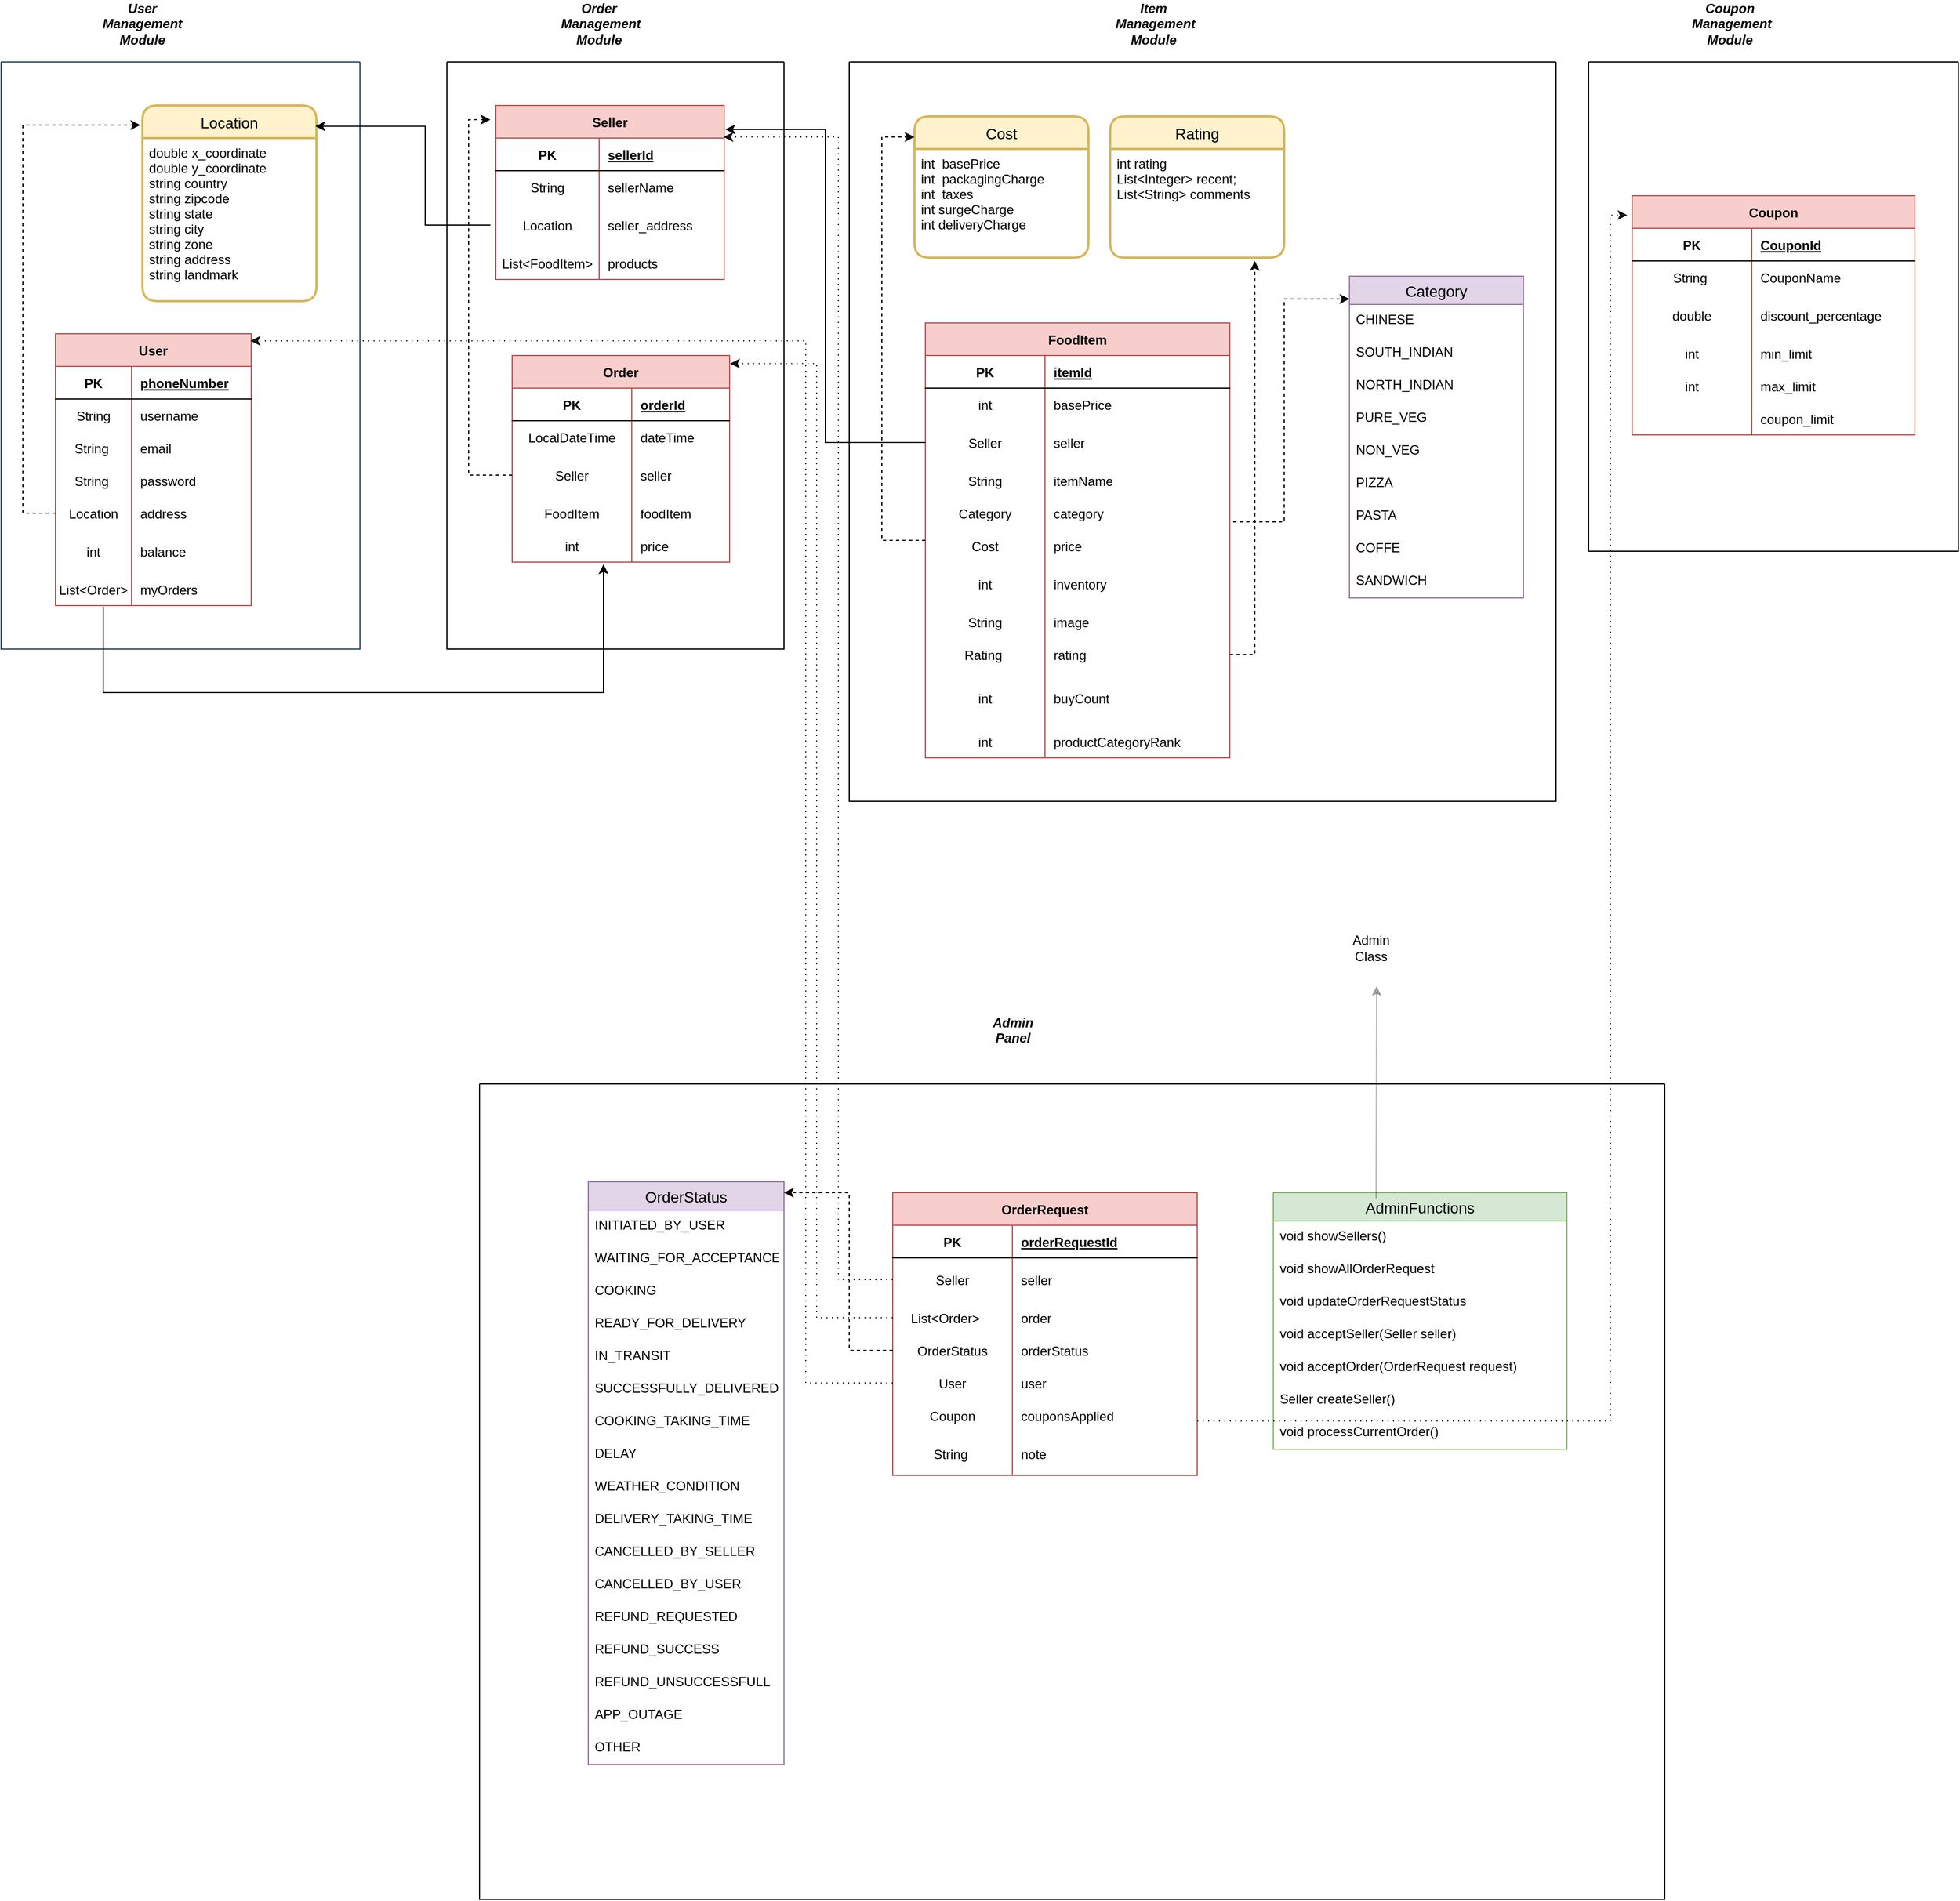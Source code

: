 <mxfile version="20.6.0" type="device"><diagram id="JPV1u5-i6KBNadNIWINa" name="Page-1"><mxGraphModel dx="1237" dy="663" grid="1" gridSize="10" guides="1" tooltips="1" connect="1" arrows="1" fold="1" page="1" pageScale="1" pageWidth="850" pageHeight="1100" math="0" shadow="0"><root><mxCell id="0"/><mxCell id="1" parent="0"/><mxCell id="UBueSSGxlOeq3qxcbvLt-6" value="User" style="shape=table;startSize=30;container=1;collapsible=1;childLayout=tableLayout;fixedRows=1;rowLines=0;fontStyle=1;align=center;resizeLast=1;fillColor=#f8cecc;strokeColor=#b85450;" parent="1" vertex="1"><mxGeometry x="80" y="320" width="180" height="250" as="geometry"/></mxCell><mxCell id="UBueSSGxlOeq3qxcbvLt-7" value="" style="shape=tableRow;horizontal=0;startSize=0;swimlaneHead=0;swimlaneBody=0;fillColor=none;collapsible=0;dropTarget=0;points=[[0,0.5],[1,0.5]];portConstraint=eastwest;top=0;left=0;right=0;bottom=1;" parent="UBueSSGxlOeq3qxcbvLt-6" vertex="1"><mxGeometry y="30" width="180" height="30" as="geometry"/></mxCell><mxCell id="UBueSSGxlOeq3qxcbvLt-8" value="PK" style="shape=partialRectangle;connectable=0;fillColor=none;top=0;left=0;bottom=0;right=0;fontStyle=1;overflow=hidden;" parent="UBueSSGxlOeq3qxcbvLt-7" vertex="1"><mxGeometry width="70" height="30" as="geometry"><mxRectangle width="70" height="30" as="alternateBounds"/></mxGeometry></mxCell><mxCell id="UBueSSGxlOeq3qxcbvLt-9" value="phoneNumber" style="shape=partialRectangle;connectable=0;fillColor=none;top=0;left=0;bottom=0;right=0;align=left;spacingLeft=6;fontStyle=5;overflow=hidden;" parent="UBueSSGxlOeq3qxcbvLt-7" vertex="1"><mxGeometry x="70" width="110" height="30" as="geometry"><mxRectangle width="110" height="30" as="alternateBounds"/></mxGeometry></mxCell><mxCell id="UBueSSGxlOeq3qxcbvLt-10" value="" style="shape=tableRow;horizontal=0;startSize=0;swimlaneHead=0;swimlaneBody=0;fillColor=none;collapsible=0;dropTarget=0;points=[[0,0.5],[1,0.5]];portConstraint=eastwest;top=0;left=0;right=0;bottom=0;" parent="UBueSSGxlOeq3qxcbvLt-6" vertex="1"><mxGeometry y="60" width="180" height="30" as="geometry"/></mxCell><mxCell id="UBueSSGxlOeq3qxcbvLt-11" value="String" style="shape=partialRectangle;connectable=0;fillColor=none;top=0;left=0;bottom=0;right=0;editable=1;overflow=hidden;" parent="UBueSSGxlOeq3qxcbvLt-10" vertex="1"><mxGeometry width="70" height="30" as="geometry"><mxRectangle width="70" height="30" as="alternateBounds"/></mxGeometry></mxCell><mxCell id="UBueSSGxlOeq3qxcbvLt-12" value="username" style="shape=partialRectangle;connectable=0;fillColor=none;top=0;left=0;bottom=0;right=0;align=left;spacingLeft=6;overflow=hidden;" parent="UBueSSGxlOeq3qxcbvLt-10" vertex="1"><mxGeometry x="70" width="110" height="30" as="geometry"><mxRectangle width="110" height="30" as="alternateBounds"/></mxGeometry></mxCell><mxCell id="UBueSSGxlOeq3qxcbvLt-13" value="" style="shape=tableRow;horizontal=0;startSize=0;swimlaneHead=0;swimlaneBody=0;fillColor=none;collapsible=0;dropTarget=0;points=[[0,0.5],[1,0.5]];portConstraint=eastwest;top=0;left=0;right=0;bottom=0;" parent="UBueSSGxlOeq3qxcbvLt-6" vertex="1"><mxGeometry y="90" width="180" height="30" as="geometry"/></mxCell><mxCell id="UBueSSGxlOeq3qxcbvLt-14" value="String " style="shape=partialRectangle;connectable=0;fillColor=none;top=0;left=0;bottom=0;right=0;editable=1;overflow=hidden;" parent="UBueSSGxlOeq3qxcbvLt-13" vertex="1"><mxGeometry width="70" height="30" as="geometry"><mxRectangle width="70" height="30" as="alternateBounds"/></mxGeometry></mxCell><mxCell id="UBueSSGxlOeq3qxcbvLt-15" value="email" style="shape=partialRectangle;connectable=0;fillColor=none;top=0;left=0;bottom=0;right=0;align=left;spacingLeft=6;overflow=hidden;" parent="UBueSSGxlOeq3qxcbvLt-13" vertex="1"><mxGeometry x="70" width="110" height="30" as="geometry"><mxRectangle width="110" height="30" as="alternateBounds"/></mxGeometry></mxCell><mxCell id="UBueSSGxlOeq3qxcbvLt-16" value="" style="shape=tableRow;horizontal=0;startSize=0;swimlaneHead=0;swimlaneBody=0;fillColor=none;collapsible=0;dropTarget=0;points=[[0,0.5],[1,0.5]];portConstraint=eastwest;top=0;left=0;right=0;bottom=0;" parent="UBueSSGxlOeq3qxcbvLt-6" vertex="1"><mxGeometry y="120" width="180" height="30" as="geometry"/></mxCell><mxCell id="UBueSSGxlOeq3qxcbvLt-17" value="String " style="shape=partialRectangle;connectable=0;fillColor=none;top=0;left=0;bottom=0;right=0;editable=1;overflow=hidden;" parent="UBueSSGxlOeq3qxcbvLt-16" vertex="1"><mxGeometry width="70" height="30" as="geometry"><mxRectangle width="70" height="30" as="alternateBounds"/></mxGeometry></mxCell><mxCell id="UBueSSGxlOeq3qxcbvLt-18" value="password" style="shape=partialRectangle;connectable=0;fillColor=none;top=0;left=0;bottom=0;right=0;align=left;spacingLeft=6;overflow=hidden;" parent="UBueSSGxlOeq3qxcbvLt-16" vertex="1"><mxGeometry x="70" width="110" height="30" as="geometry"><mxRectangle width="110" height="30" as="alternateBounds"/></mxGeometry></mxCell><mxCell id="UBueSSGxlOeq3qxcbvLt-19" style="shape=tableRow;horizontal=0;startSize=0;swimlaneHead=0;swimlaneBody=0;fillColor=none;collapsible=0;dropTarget=0;points=[[0,0.5],[1,0.5]];portConstraint=eastwest;top=0;left=0;right=0;bottom=0;" parent="UBueSSGxlOeq3qxcbvLt-6" vertex="1"><mxGeometry y="150" width="180" height="30" as="geometry"/></mxCell><mxCell id="UBueSSGxlOeq3qxcbvLt-20" value="Location" style="shape=partialRectangle;connectable=0;fillColor=none;top=0;left=0;bottom=0;right=0;editable=1;overflow=hidden;" parent="UBueSSGxlOeq3qxcbvLt-19" vertex="1"><mxGeometry width="70" height="30" as="geometry"><mxRectangle width="70" height="30" as="alternateBounds"/></mxGeometry></mxCell><mxCell id="UBueSSGxlOeq3qxcbvLt-21" value="address" style="shape=partialRectangle;connectable=0;fillColor=none;top=0;left=0;bottom=0;right=0;align=left;spacingLeft=6;overflow=hidden;" parent="UBueSSGxlOeq3qxcbvLt-19" vertex="1"><mxGeometry x="70" width="110" height="30" as="geometry"><mxRectangle width="110" height="30" as="alternateBounds"/></mxGeometry></mxCell><mxCell id="UBueSSGxlOeq3qxcbvLt-22" style="shape=tableRow;horizontal=0;startSize=0;swimlaneHead=0;swimlaneBody=0;fillColor=none;collapsible=0;dropTarget=0;points=[[0,0.5],[1,0.5]];portConstraint=eastwest;top=0;left=0;right=0;bottom=0;" parent="UBueSSGxlOeq3qxcbvLt-6" vertex="1"><mxGeometry y="180" width="180" height="40" as="geometry"/></mxCell><mxCell id="UBueSSGxlOeq3qxcbvLt-23" value="int" style="shape=partialRectangle;connectable=0;fillColor=none;top=0;left=0;bottom=0;right=0;editable=1;overflow=hidden;" parent="UBueSSGxlOeq3qxcbvLt-22" vertex="1"><mxGeometry width="70" height="40" as="geometry"><mxRectangle width="70" height="40" as="alternateBounds"/></mxGeometry></mxCell><mxCell id="UBueSSGxlOeq3qxcbvLt-24" value="balance" style="shape=partialRectangle;connectable=0;fillColor=none;top=0;left=0;bottom=0;right=0;align=left;spacingLeft=6;overflow=hidden;" parent="UBueSSGxlOeq3qxcbvLt-22" vertex="1"><mxGeometry x="70" width="110" height="40" as="geometry"><mxRectangle width="110" height="40" as="alternateBounds"/></mxGeometry></mxCell><mxCell id="UBueSSGxlOeq3qxcbvLt-25" style="shape=tableRow;horizontal=0;startSize=0;swimlaneHead=0;swimlaneBody=0;fillColor=none;collapsible=0;dropTarget=0;points=[[0,0.5],[1,0.5]];portConstraint=eastwest;top=0;left=0;right=0;bottom=0;" parent="UBueSSGxlOeq3qxcbvLt-6" vertex="1"><mxGeometry y="220" width="180" height="30" as="geometry"/></mxCell><mxCell id="UBueSSGxlOeq3qxcbvLt-26" value="List&lt;Order&gt;" style="shape=partialRectangle;connectable=0;fillColor=none;top=0;left=0;bottom=0;right=0;editable=1;overflow=hidden;" parent="UBueSSGxlOeq3qxcbvLt-25" vertex="1"><mxGeometry width="70" height="30" as="geometry"><mxRectangle width="70" height="30" as="alternateBounds"/></mxGeometry></mxCell><mxCell id="UBueSSGxlOeq3qxcbvLt-27" value="myOrders" style="shape=partialRectangle;connectable=0;fillColor=none;top=0;left=0;bottom=0;right=0;align=left;spacingLeft=6;overflow=hidden;" parent="UBueSSGxlOeq3qxcbvLt-25" vertex="1"><mxGeometry x="70" width="110" height="30" as="geometry"><mxRectangle width="110" height="30" as="alternateBounds"/></mxGeometry></mxCell><mxCell id="UBueSSGxlOeq3qxcbvLt-56" value="" style="swimlane;startSize=0;fillColor=#33FFFF;strokeColor=#23445d;fillStyle=solid;" parent="1" vertex="1"><mxGeometry x="30" y="70" width="330" height="540" as="geometry"/></mxCell><mxCell id="UBueSSGxlOeq3qxcbvLt-54" value="Location" style="swimlane;childLayout=stackLayout;horizontal=1;startSize=30;horizontalStack=0;rounded=1;fontSize=14;fontStyle=0;strokeWidth=2;resizeParent=0;resizeLast=1;shadow=0;dashed=0;align=center;fillColor=#fff2cc;strokeColor=#d6b656;" parent="UBueSSGxlOeq3qxcbvLt-56" vertex="1"><mxGeometry x="130" y="40" width="160" height="180" as="geometry"/></mxCell><mxCell id="UBueSSGxlOeq3qxcbvLt-55" value="double x_coordinate&#10;double y_coordinate&#10;string country&#10;string zipcode&#10;string state&#10;string city&#10;string zone&#10;string address&#10;string landmark&#10;" style="align=left;strokeColor=none;fillColor=none;spacingLeft=4;fontSize=12;verticalAlign=top;resizable=0;rotatable=0;part=1;" parent="UBueSSGxlOeq3qxcbvLt-54" vertex="1"><mxGeometry y="30" width="160" height="150" as="geometry"/></mxCell><mxCell id="UBueSSGxlOeq3qxcbvLt-57" value="&lt;b&gt;&lt;i&gt;User Management Module&lt;/i&gt;&lt;/b&gt;" style="text;html=1;strokeColor=none;fillColor=none;align=center;verticalAlign=middle;whiteSpace=wrap;rounded=0;" parent="1" vertex="1"><mxGeometry x="120" y="20" width="80" height="30" as="geometry"/></mxCell><mxCell id="UBueSSGxlOeq3qxcbvLt-58" value="" style="edgeStyle=elbowEdgeStyle;elbow=horizontal;endArrow=classic;html=1;rounded=0;entryX=-0.012;entryY=0.1;entryDx=0;entryDy=0;entryPerimeter=0;dashed=1;" parent="1" target="UBueSSGxlOeq3qxcbvLt-54" edge="1"><mxGeometry width="50" height="50" relative="1" as="geometry"><mxPoint x="80" y="485" as="sourcePoint"/><mxPoint x="450" y="310" as="targetPoint"/><Array as="points"><mxPoint x="50" y="140"/><mxPoint x="50" y="300"/></Array></mxGeometry></mxCell><mxCell id="UBueSSGxlOeq3qxcbvLt-93" value="" style="swimlane;startSize=0;" parent="1" vertex="1"><mxGeometry x="440" y="70" width="310" height="540" as="geometry"/></mxCell><mxCell id="UBueSSGxlOeq3qxcbvLt-59" value="Order" style="shape=table;startSize=30;container=1;collapsible=1;childLayout=tableLayout;fixedRows=1;rowLines=0;fontStyle=1;align=center;resizeLast=1;fillColor=#f8cecc;strokeColor=#b85450;" parent="UBueSSGxlOeq3qxcbvLt-93" vertex="1"><mxGeometry x="60" y="270" width="200" height="190" as="geometry"/></mxCell><mxCell id="UBueSSGxlOeq3qxcbvLt-60" value="" style="shape=tableRow;horizontal=0;startSize=0;swimlaneHead=0;swimlaneBody=0;fillColor=none;collapsible=0;dropTarget=0;points=[[0,0.5],[1,0.5]];portConstraint=eastwest;top=0;left=0;right=0;bottom=1;" parent="UBueSSGxlOeq3qxcbvLt-59" vertex="1"><mxGeometry y="30" width="200" height="30" as="geometry"/></mxCell><mxCell id="UBueSSGxlOeq3qxcbvLt-61" value="PK" style="shape=partialRectangle;connectable=0;fillColor=none;top=0;left=0;bottom=0;right=0;fontStyle=1;overflow=hidden;" parent="UBueSSGxlOeq3qxcbvLt-60" vertex="1"><mxGeometry width="110" height="30" as="geometry"><mxRectangle width="110" height="30" as="alternateBounds"/></mxGeometry></mxCell><mxCell id="UBueSSGxlOeq3qxcbvLt-62" value="orderId" style="shape=partialRectangle;connectable=0;fillColor=none;top=0;left=0;bottom=0;right=0;align=left;spacingLeft=6;fontStyle=5;overflow=hidden;" parent="UBueSSGxlOeq3qxcbvLt-60" vertex="1"><mxGeometry x="110" width="90" height="30" as="geometry"><mxRectangle width="90" height="30" as="alternateBounds"/></mxGeometry></mxCell><mxCell id="UBueSSGxlOeq3qxcbvLt-63" value="" style="shape=tableRow;horizontal=0;startSize=0;swimlaneHead=0;swimlaneBody=0;fillColor=none;collapsible=0;dropTarget=0;points=[[0,0.5],[1,0.5]];portConstraint=eastwest;top=0;left=0;right=0;bottom=0;" parent="UBueSSGxlOeq3qxcbvLt-59" vertex="1"><mxGeometry y="60" width="200" height="30" as="geometry"/></mxCell><mxCell id="UBueSSGxlOeq3qxcbvLt-64" value="LocalDateTime" style="shape=partialRectangle;connectable=0;fillColor=none;top=0;left=0;bottom=0;right=0;editable=1;overflow=hidden;" parent="UBueSSGxlOeq3qxcbvLt-63" vertex="1"><mxGeometry width="110" height="30" as="geometry"><mxRectangle width="110" height="30" as="alternateBounds"/></mxGeometry></mxCell><mxCell id="UBueSSGxlOeq3qxcbvLt-65" value="dateTime" style="shape=partialRectangle;connectable=0;fillColor=none;top=0;left=0;bottom=0;right=0;align=left;spacingLeft=6;overflow=hidden;" parent="UBueSSGxlOeq3qxcbvLt-63" vertex="1"><mxGeometry x="110" width="90" height="30" as="geometry"><mxRectangle width="90" height="30" as="alternateBounds"/></mxGeometry></mxCell><mxCell id="UBueSSGxlOeq3qxcbvLt-66" value="" style="shape=tableRow;horizontal=0;startSize=0;swimlaneHead=0;swimlaneBody=0;fillColor=none;collapsible=0;dropTarget=0;points=[[0,0.5],[1,0.5]];portConstraint=eastwest;top=0;left=0;right=0;bottom=0;" parent="UBueSSGxlOeq3qxcbvLt-59" vertex="1"><mxGeometry y="90" width="200" height="40" as="geometry"/></mxCell><mxCell id="UBueSSGxlOeq3qxcbvLt-67" value="Seller" style="shape=partialRectangle;connectable=0;fillColor=none;top=0;left=0;bottom=0;right=0;editable=1;overflow=hidden;" parent="UBueSSGxlOeq3qxcbvLt-66" vertex="1"><mxGeometry width="110" height="40" as="geometry"><mxRectangle width="110" height="40" as="alternateBounds"/></mxGeometry></mxCell><mxCell id="UBueSSGxlOeq3qxcbvLt-68" value="seller" style="shape=partialRectangle;connectable=0;fillColor=none;top=0;left=0;bottom=0;right=0;align=left;spacingLeft=6;overflow=hidden;" parent="UBueSSGxlOeq3qxcbvLt-66" vertex="1"><mxGeometry x="110" width="90" height="40" as="geometry"><mxRectangle width="90" height="40" as="alternateBounds"/></mxGeometry></mxCell><mxCell id="UBueSSGxlOeq3qxcbvLt-69" value="" style="shape=tableRow;horizontal=0;startSize=0;swimlaneHead=0;swimlaneBody=0;fillColor=none;collapsible=0;dropTarget=0;points=[[0,0.5],[1,0.5]];portConstraint=eastwest;top=0;left=0;right=0;bottom=0;" parent="UBueSSGxlOeq3qxcbvLt-59" vertex="1"><mxGeometry y="130" width="200" height="30" as="geometry"/></mxCell><mxCell id="UBueSSGxlOeq3qxcbvLt-70" value="FoodItem" style="shape=partialRectangle;connectable=0;fillColor=none;top=0;left=0;bottom=0;right=0;editable=1;overflow=hidden;" parent="UBueSSGxlOeq3qxcbvLt-69" vertex="1"><mxGeometry width="110" height="30" as="geometry"><mxRectangle width="110" height="30" as="alternateBounds"/></mxGeometry></mxCell><mxCell id="UBueSSGxlOeq3qxcbvLt-71" value="foodItem" style="shape=partialRectangle;connectable=0;fillColor=none;top=0;left=0;bottom=0;right=0;align=left;spacingLeft=6;overflow=hidden;" parent="UBueSSGxlOeq3qxcbvLt-69" vertex="1"><mxGeometry x="110" width="90" height="30" as="geometry"><mxRectangle width="90" height="30" as="alternateBounds"/></mxGeometry></mxCell><mxCell id="UBueSSGxlOeq3qxcbvLt-72" style="shape=tableRow;horizontal=0;startSize=0;swimlaneHead=0;swimlaneBody=0;fillColor=none;collapsible=0;dropTarget=0;points=[[0,0.5],[1,0.5]];portConstraint=eastwest;top=0;left=0;right=0;bottom=0;" parent="UBueSSGxlOeq3qxcbvLt-59" vertex="1"><mxGeometry y="160" width="200" height="30" as="geometry"/></mxCell><mxCell id="UBueSSGxlOeq3qxcbvLt-73" value="int" style="shape=partialRectangle;connectable=0;fillColor=none;top=0;left=0;bottom=0;right=0;editable=1;overflow=hidden;" parent="UBueSSGxlOeq3qxcbvLt-72" vertex="1"><mxGeometry width="110" height="30" as="geometry"><mxRectangle width="110" height="30" as="alternateBounds"/></mxGeometry></mxCell><mxCell id="UBueSSGxlOeq3qxcbvLt-74" value="price" style="shape=partialRectangle;connectable=0;fillColor=none;top=0;left=0;bottom=0;right=0;align=left;spacingLeft=6;overflow=hidden;" parent="UBueSSGxlOeq3qxcbvLt-72" vertex="1"><mxGeometry x="110" width="90" height="30" as="geometry"><mxRectangle width="90" height="30" as="alternateBounds"/></mxGeometry></mxCell><mxCell id="UBueSSGxlOeq3qxcbvLt-77" value="Seller" style="shape=table;startSize=30;container=1;collapsible=1;childLayout=tableLayout;fixedRows=1;rowLines=0;fontStyle=1;align=center;resizeLast=1;fillColor=#f8cecc;strokeColor=#b85450;" parent="UBueSSGxlOeq3qxcbvLt-93" vertex="1"><mxGeometry x="45" y="40" width="210" height="160" as="geometry"/></mxCell><mxCell id="UBueSSGxlOeq3qxcbvLt-78" value="" style="shape=tableRow;horizontal=0;startSize=0;swimlaneHead=0;swimlaneBody=0;fillColor=none;collapsible=0;dropTarget=0;points=[[0,0.5],[1,0.5]];portConstraint=eastwest;top=0;left=0;right=0;bottom=1;" parent="UBueSSGxlOeq3qxcbvLt-77" vertex="1"><mxGeometry y="30" width="210" height="30" as="geometry"/></mxCell><mxCell id="UBueSSGxlOeq3qxcbvLt-79" value="PK" style="shape=partialRectangle;connectable=0;fillColor=none;top=0;left=0;bottom=0;right=0;fontStyle=1;overflow=hidden;" parent="UBueSSGxlOeq3qxcbvLt-78" vertex="1"><mxGeometry width="95" height="30" as="geometry"><mxRectangle width="95" height="30" as="alternateBounds"/></mxGeometry></mxCell><mxCell id="UBueSSGxlOeq3qxcbvLt-80" value="sellerId" style="shape=partialRectangle;connectable=0;fillColor=none;top=0;left=0;bottom=0;right=0;align=left;spacingLeft=6;fontStyle=5;overflow=hidden;" parent="UBueSSGxlOeq3qxcbvLt-78" vertex="1"><mxGeometry x="95" width="115" height="30" as="geometry"><mxRectangle width="115" height="30" as="alternateBounds"/></mxGeometry></mxCell><mxCell id="UBueSSGxlOeq3qxcbvLt-81" value="" style="shape=tableRow;horizontal=0;startSize=0;swimlaneHead=0;swimlaneBody=0;fillColor=none;collapsible=0;dropTarget=0;points=[[0,0.5],[1,0.5]];portConstraint=eastwest;top=0;left=0;right=0;bottom=0;" parent="UBueSSGxlOeq3qxcbvLt-77" vertex="1"><mxGeometry y="60" width="210" height="30" as="geometry"/></mxCell><mxCell id="UBueSSGxlOeq3qxcbvLt-82" value="String" style="shape=partialRectangle;connectable=0;fillColor=none;top=0;left=0;bottom=0;right=0;editable=1;overflow=hidden;" parent="UBueSSGxlOeq3qxcbvLt-81" vertex="1"><mxGeometry width="95" height="30" as="geometry"><mxRectangle width="95" height="30" as="alternateBounds"/></mxGeometry></mxCell><mxCell id="UBueSSGxlOeq3qxcbvLt-83" value="sellerName" style="shape=partialRectangle;connectable=0;fillColor=none;top=0;left=0;bottom=0;right=0;align=left;spacingLeft=6;overflow=hidden;" parent="UBueSSGxlOeq3qxcbvLt-81" vertex="1"><mxGeometry x="95" width="115" height="30" as="geometry"><mxRectangle width="115" height="30" as="alternateBounds"/></mxGeometry></mxCell><mxCell id="UBueSSGxlOeq3qxcbvLt-84" value="" style="shape=tableRow;horizontal=0;startSize=0;swimlaneHead=0;swimlaneBody=0;fillColor=none;collapsible=0;dropTarget=0;points=[[0,0.5],[1,0.5]];portConstraint=eastwest;top=0;left=0;right=0;bottom=0;" parent="UBueSSGxlOeq3qxcbvLt-77" vertex="1"><mxGeometry y="90" width="210" height="40" as="geometry"/></mxCell><mxCell id="UBueSSGxlOeq3qxcbvLt-85" value="Location" style="shape=partialRectangle;connectable=0;fillColor=none;top=0;left=0;bottom=0;right=0;editable=1;overflow=hidden;" parent="UBueSSGxlOeq3qxcbvLt-84" vertex="1"><mxGeometry width="95" height="40" as="geometry"><mxRectangle width="95" height="40" as="alternateBounds"/></mxGeometry></mxCell><mxCell id="UBueSSGxlOeq3qxcbvLt-86" value="seller_address" style="shape=partialRectangle;connectable=0;fillColor=none;top=0;left=0;bottom=0;right=0;align=left;spacingLeft=6;overflow=hidden;" parent="UBueSSGxlOeq3qxcbvLt-84" vertex="1"><mxGeometry x="95" width="115" height="40" as="geometry"><mxRectangle width="115" height="40" as="alternateBounds"/></mxGeometry></mxCell><mxCell id="UBueSSGxlOeq3qxcbvLt-87" value="" style="shape=tableRow;horizontal=0;startSize=0;swimlaneHead=0;swimlaneBody=0;fillColor=none;collapsible=0;dropTarget=0;points=[[0,0.5],[1,0.5]];portConstraint=eastwest;top=0;left=0;right=0;bottom=0;" parent="UBueSSGxlOeq3qxcbvLt-77" vertex="1"><mxGeometry y="130" width="210" height="30" as="geometry"/></mxCell><mxCell id="UBueSSGxlOeq3qxcbvLt-88" value="List&lt;FoodItem&gt;" style="shape=partialRectangle;connectable=0;fillColor=none;top=0;left=0;bottom=0;right=0;editable=1;overflow=hidden;" parent="UBueSSGxlOeq3qxcbvLt-87" vertex="1"><mxGeometry width="95" height="30" as="geometry"><mxRectangle width="95" height="30" as="alternateBounds"/></mxGeometry></mxCell><mxCell id="UBueSSGxlOeq3qxcbvLt-89" value="products" style="shape=partialRectangle;connectable=0;fillColor=none;top=0;left=0;bottom=0;right=0;align=left;spacingLeft=6;overflow=hidden;" parent="UBueSSGxlOeq3qxcbvLt-87" vertex="1"><mxGeometry x="95" width="115" height="30" as="geometry"><mxRectangle width="115" height="30" as="alternateBounds"/></mxGeometry></mxCell><mxCell id="UBueSSGxlOeq3qxcbvLt-95" value="" style="edgeStyle=elbowEdgeStyle;elbow=vertical;endArrow=classic;html=1;rounded=0;exitX=0.244;exitY=1.033;exitDx=0;exitDy=0;exitPerimeter=0;entryX=0.42;entryY=1.067;entryDx=0;entryDy=0;entryPerimeter=0;" parent="1" source="UBueSSGxlOeq3qxcbvLt-25" target="UBueSSGxlOeq3qxcbvLt-72" edge="1"><mxGeometry width="50" height="50" relative="1" as="geometry"><mxPoint x="400" y="360" as="sourcePoint"/><mxPoint x="450" y="310" as="targetPoint"/><Array as="points"><mxPoint x="240" y="650"/><mxPoint x="210" y="620"/></Array></mxGeometry></mxCell><mxCell id="UBueSSGxlOeq3qxcbvLt-96" value="&lt;b&gt;&lt;i&gt;Order&lt;br&gt;&amp;nbsp;Management Module&lt;/i&gt;&lt;/b&gt;" style="text;html=1;strokeColor=none;fillColor=none;align=center;verticalAlign=middle;whiteSpace=wrap;rounded=0;" parent="1" vertex="1"><mxGeometry x="540" y="20" width="80" height="30" as="geometry"/></mxCell><mxCell id="UBueSSGxlOeq3qxcbvLt-110" value="" style="edgeStyle=elbowEdgeStyle;elbow=horizontal;endArrow=classic;html=1;rounded=0;dashed=1;" parent="1" edge="1"><mxGeometry width="50" height="50" relative="1" as="geometry"><mxPoint x="500" y="450" as="sourcePoint"/><mxPoint x="480" y="123" as="targetPoint"/><Array as="points"><mxPoint x="460" y="270"/></Array></mxGeometry></mxCell><mxCell id="UBueSSGxlOeq3qxcbvLt-111" value="" style="edgeStyle=elbowEdgeStyle;elbow=horizontal;endArrow=classic;html=1;rounded=0;entryX=0.994;entryY=0.106;entryDx=0;entryDy=0;entryPerimeter=0;" parent="1" target="UBueSSGxlOeq3qxcbvLt-54" edge="1"><mxGeometry width="50" height="50" relative="1" as="geometry"><mxPoint x="480" y="220" as="sourcePoint"/><mxPoint x="490" y="133" as="targetPoint"/><Array as="points"><mxPoint x="420" y="160"/><mxPoint x="470" y="280"/></Array></mxGeometry></mxCell><mxCell id="UBueSSGxlOeq3qxcbvLt-112" value="FoodItem" style="shape=table;startSize=30;container=1;collapsible=1;childLayout=tableLayout;fixedRows=1;rowLines=0;fontStyle=1;align=center;resizeLast=1;fillColor=#f8cecc;strokeColor=#b85450;" parent="1" vertex="1"><mxGeometry x="880" y="310" width="280" height="400" as="geometry"/></mxCell><mxCell id="UBueSSGxlOeq3qxcbvLt-113" value="" style="shape=tableRow;horizontal=0;startSize=0;swimlaneHead=0;swimlaneBody=0;fillColor=none;collapsible=0;dropTarget=0;points=[[0,0.5],[1,0.5]];portConstraint=eastwest;top=0;left=0;right=0;bottom=1;" parent="UBueSSGxlOeq3qxcbvLt-112" vertex="1"><mxGeometry y="30" width="280" height="30" as="geometry"/></mxCell><mxCell id="UBueSSGxlOeq3qxcbvLt-114" value="PK" style="shape=partialRectangle;connectable=0;fillColor=none;top=0;left=0;bottom=0;right=0;fontStyle=1;overflow=hidden;" parent="UBueSSGxlOeq3qxcbvLt-113" vertex="1"><mxGeometry width="110" height="30" as="geometry"><mxRectangle width="110" height="30" as="alternateBounds"/></mxGeometry></mxCell><mxCell id="UBueSSGxlOeq3qxcbvLt-115" value="itemId" style="shape=partialRectangle;connectable=0;fillColor=none;top=0;left=0;bottom=0;right=0;align=left;spacingLeft=6;fontStyle=5;overflow=hidden;" parent="UBueSSGxlOeq3qxcbvLt-113" vertex="1"><mxGeometry x="110" width="170" height="30" as="geometry"><mxRectangle width="170" height="30" as="alternateBounds"/></mxGeometry></mxCell><mxCell id="UBueSSGxlOeq3qxcbvLt-116" value="" style="shape=tableRow;horizontal=0;startSize=0;swimlaneHead=0;swimlaneBody=0;fillColor=none;collapsible=0;dropTarget=0;points=[[0,0.5],[1,0.5]];portConstraint=eastwest;top=0;left=0;right=0;bottom=0;" parent="UBueSSGxlOeq3qxcbvLt-112" vertex="1"><mxGeometry y="60" width="280" height="30" as="geometry"/></mxCell><mxCell id="UBueSSGxlOeq3qxcbvLt-117" value="int" style="shape=partialRectangle;connectable=0;fillColor=none;top=0;left=0;bottom=0;right=0;editable=1;overflow=hidden;" parent="UBueSSGxlOeq3qxcbvLt-116" vertex="1"><mxGeometry width="110" height="30" as="geometry"><mxRectangle width="110" height="30" as="alternateBounds"/></mxGeometry></mxCell><mxCell id="UBueSSGxlOeq3qxcbvLt-118" value="basePrice" style="shape=partialRectangle;connectable=0;fillColor=none;top=0;left=0;bottom=0;right=0;align=left;spacingLeft=6;overflow=hidden;" parent="UBueSSGxlOeq3qxcbvLt-116" vertex="1"><mxGeometry x="110" width="170" height="30" as="geometry"><mxRectangle width="170" height="30" as="alternateBounds"/></mxGeometry></mxCell><mxCell id="UBueSSGxlOeq3qxcbvLt-119" value="" style="shape=tableRow;horizontal=0;startSize=0;swimlaneHead=0;swimlaneBody=0;fillColor=none;collapsible=0;dropTarget=0;points=[[0,0.5],[1,0.5]];portConstraint=eastwest;top=0;left=0;right=0;bottom=0;" parent="UBueSSGxlOeq3qxcbvLt-112" vertex="1"><mxGeometry y="90" width="280" height="40" as="geometry"/></mxCell><mxCell id="UBueSSGxlOeq3qxcbvLt-120" value="Seller" style="shape=partialRectangle;connectable=0;fillColor=none;top=0;left=0;bottom=0;right=0;editable=1;overflow=hidden;" parent="UBueSSGxlOeq3qxcbvLt-119" vertex="1"><mxGeometry width="110" height="40" as="geometry"><mxRectangle width="110" height="40" as="alternateBounds"/></mxGeometry></mxCell><mxCell id="UBueSSGxlOeq3qxcbvLt-121" value="seller" style="shape=partialRectangle;connectable=0;fillColor=none;top=0;left=0;bottom=0;right=0;align=left;spacingLeft=6;overflow=hidden;" parent="UBueSSGxlOeq3qxcbvLt-119" vertex="1"><mxGeometry x="110" width="170" height="40" as="geometry"><mxRectangle width="170" height="40" as="alternateBounds"/></mxGeometry></mxCell><mxCell id="UBueSSGxlOeq3qxcbvLt-122" value="" style="shape=tableRow;horizontal=0;startSize=0;swimlaneHead=0;swimlaneBody=0;fillColor=none;collapsible=0;dropTarget=0;points=[[0,0.5],[1,0.5]];portConstraint=eastwest;top=0;left=0;right=0;bottom=0;" parent="UBueSSGxlOeq3qxcbvLt-112" vertex="1"><mxGeometry y="130" width="280" height="30" as="geometry"/></mxCell><mxCell id="UBueSSGxlOeq3qxcbvLt-123" value="String" style="shape=partialRectangle;connectable=0;fillColor=none;top=0;left=0;bottom=0;right=0;editable=1;overflow=hidden;" parent="UBueSSGxlOeq3qxcbvLt-122" vertex="1"><mxGeometry width="110" height="30" as="geometry"><mxRectangle width="110" height="30" as="alternateBounds"/></mxGeometry></mxCell><mxCell id="UBueSSGxlOeq3qxcbvLt-124" value="itemName" style="shape=partialRectangle;connectable=0;fillColor=none;top=0;left=0;bottom=0;right=0;align=left;spacingLeft=6;overflow=hidden;" parent="UBueSSGxlOeq3qxcbvLt-122" vertex="1"><mxGeometry x="110" width="170" height="30" as="geometry"><mxRectangle width="170" height="30" as="alternateBounds"/></mxGeometry></mxCell><mxCell id="UBueSSGxlOeq3qxcbvLt-143" style="shape=tableRow;horizontal=0;startSize=0;swimlaneHead=0;swimlaneBody=0;fillColor=none;collapsible=0;dropTarget=0;points=[[0,0.5],[1,0.5]];portConstraint=eastwest;top=0;left=0;right=0;bottom=0;" parent="UBueSSGxlOeq3qxcbvLt-112" vertex="1"><mxGeometry y="160" width="280" height="30" as="geometry"/></mxCell><mxCell id="UBueSSGxlOeq3qxcbvLt-144" value="Category" style="shape=partialRectangle;connectable=0;fillColor=none;top=0;left=0;bottom=0;right=0;editable=1;overflow=hidden;" parent="UBueSSGxlOeq3qxcbvLt-143" vertex="1"><mxGeometry width="110" height="30" as="geometry"><mxRectangle width="110" height="30" as="alternateBounds"/></mxGeometry></mxCell><mxCell id="UBueSSGxlOeq3qxcbvLt-145" value="category" style="shape=partialRectangle;connectable=0;fillColor=none;top=0;left=0;bottom=0;right=0;align=left;spacingLeft=6;overflow=hidden;" parent="UBueSSGxlOeq3qxcbvLt-143" vertex="1"><mxGeometry x="110" width="170" height="30" as="geometry"><mxRectangle width="170" height="30" as="alternateBounds"/></mxGeometry></mxCell><mxCell id="UBueSSGxlOeq3qxcbvLt-125" style="shape=tableRow;horizontal=0;startSize=0;swimlaneHead=0;swimlaneBody=0;fillColor=none;collapsible=0;dropTarget=0;points=[[0,0.5],[1,0.5]];portConstraint=eastwest;top=0;left=0;right=0;bottom=0;" parent="UBueSSGxlOeq3qxcbvLt-112" vertex="1"><mxGeometry y="190" width="280" height="30" as="geometry"/></mxCell><mxCell id="UBueSSGxlOeq3qxcbvLt-126" value="Cost" style="shape=partialRectangle;connectable=0;fillColor=none;top=0;left=0;bottom=0;right=0;editable=1;overflow=hidden;" parent="UBueSSGxlOeq3qxcbvLt-125" vertex="1"><mxGeometry width="110" height="30" as="geometry"><mxRectangle width="110" height="30" as="alternateBounds"/></mxGeometry></mxCell><mxCell id="UBueSSGxlOeq3qxcbvLt-127" value="price" style="shape=partialRectangle;connectable=0;fillColor=none;top=0;left=0;bottom=0;right=0;align=left;spacingLeft=6;overflow=hidden;" parent="UBueSSGxlOeq3qxcbvLt-125" vertex="1"><mxGeometry x="110" width="170" height="30" as="geometry"><mxRectangle width="170" height="30" as="alternateBounds"/></mxGeometry></mxCell><mxCell id="UBueSSGxlOeq3qxcbvLt-128" style="shape=tableRow;horizontal=0;startSize=0;swimlaneHead=0;swimlaneBody=0;fillColor=none;collapsible=0;dropTarget=0;points=[[0,0.5],[1,0.5]];portConstraint=eastwest;top=0;left=0;right=0;bottom=0;" parent="UBueSSGxlOeq3qxcbvLt-112" vertex="1"><mxGeometry y="220" width="280" height="40" as="geometry"/></mxCell><mxCell id="UBueSSGxlOeq3qxcbvLt-129" value="int" style="shape=partialRectangle;connectable=0;fillColor=none;top=0;left=0;bottom=0;right=0;editable=1;overflow=hidden;" parent="UBueSSGxlOeq3qxcbvLt-128" vertex="1"><mxGeometry width="110" height="40" as="geometry"><mxRectangle width="110" height="40" as="alternateBounds"/></mxGeometry></mxCell><mxCell id="UBueSSGxlOeq3qxcbvLt-130" value="inventory" style="shape=partialRectangle;connectable=0;fillColor=none;top=0;left=0;bottom=0;right=0;align=left;spacingLeft=6;overflow=hidden;" parent="UBueSSGxlOeq3qxcbvLt-128" vertex="1"><mxGeometry x="110" width="170" height="40" as="geometry"><mxRectangle width="170" height="40" as="alternateBounds"/></mxGeometry></mxCell><mxCell id="UBueSSGxlOeq3qxcbvLt-131" style="shape=tableRow;horizontal=0;startSize=0;swimlaneHead=0;swimlaneBody=0;fillColor=none;collapsible=0;dropTarget=0;points=[[0,0.5],[1,0.5]];portConstraint=eastwest;top=0;left=0;right=0;bottom=0;" parent="UBueSSGxlOeq3qxcbvLt-112" vertex="1"><mxGeometry y="260" width="280" height="30" as="geometry"/></mxCell><mxCell id="UBueSSGxlOeq3qxcbvLt-132" value="String" style="shape=partialRectangle;connectable=0;fillColor=none;top=0;left=0;bottom=0;right=0;editable=1;overflow=hidden;" parent="UBueSSGxlOeq3qxcbvLt-131" vertex="1"><mxGeometry width="110" height="30" as="geometry"><mxRectangle width="110" height="30" as="alternateBounds"/></mxGeometry></mxCell><mxCell id="UBueSSGxlOeq3qxcbvLt-133" value="image" style="shape=partialRectangle;connectable=0;fillColor=none;top=0;left=0;bottom=0;right=0;align=left;spacingLeft=6;overflow=hidden;" parent="UBueSSGxlOeq3qxcbvLt-131" vertex="1"><mxGeometry x="110" width="170" height="30" as="geometry"><mxRectangle width="170" height="30" as="alternateBounds"/></mxGeometry></mxCell><mxCell id="UBueSSGxlOeq3qxcbvLt-134" style="shape=tableRow;horizontal=0;startSize=0;swimlaneHead=0;swimlaneBody=0;fillColor=none;collapsible=0;dropTarget=0;points=[[0,0.5],[1,0.5]];portConstraint=eastwest;top=0;left=0;right=0;bottom=0;" parent="UBueSSGxlOeq3qxcbvLt-112" vertex="1"><mxGeometry y="290" width="280" height="30" as="geometry"/></mxCell><mxCell id="UBueSSGxlOeq3qxcbvLt-135" value="Rating " style="shape=partialRectangle;connectable=0;fillColor=none;top=0;left=0;bottom=0;right=0;editable=1;overflow=hidden;" parent="UBueSSGxlOeq3qxcbvLt-134" vertex="1"><mxGeometry width="110" height="30" as="geometry"><mxRectangle width="110" height="30" as="alternateBounds"/></mxGeometry></mxCell><mxCell id="UBueSSGxlOeq3qxcbvLt-136" value="rating " style="shape=partialRectangle;connectable=0;fillColor=none;top=0;left=0;bottom=0;right=0;align=left;spacingLeft=6;overflow=hidden;" parent="UBueSSGxlOeq3qxcbvLt-134" vertex="1"><mxGeometry x="110" width="170" height="30" as="geometry"><mxRectangle width="170" height="30" as="alternateBounds"/></mxGeometry></mxCell><mxCell id="UBueSSGxlOeq3qxcbvLt-137" style="shape=tableRow;horizontal=0;startSize=0;swimlaneHead=0;swimlaneBody=0;fillColor=none;collapsible=0;dropTarget=0;points=[[0,0.5],[1,0.5]];portConstraint=eastwest;top=0;left=0;right=0;bottom=0;" parent="UBueSSGxlOeq3qxcbvLt-112" vertex="1"><mxGeometry y="320" width="280" height="50" as="geometry"/></mxCell><mxCell id="UBueSSGxlOeq3qxcbvLt-138" value="int" style="shape=partialRectangle;connectable=0;fillColor=none;top=0;left=0;bottom=0;right=0;editable=1;overflow=hidden;" parent="UBueSSGxlOeq3qxcbvLt-137" vertex="1"><mxGeometry width="110" height="50" as="geometry"><mxRectangle width="110" height="50" as="alternateBounds"/></mxGeometry></mxCell><mxCell id="UBueSSGxlOeq3qxcbvLt-139" value="buyCount    " style="shape=partialRectangle;connectable=0;fillColor=none;top=0;left=0;bottom=0;right=0;align=left;spacingLeft=6;overflow=hidden;" parent="UBueSSGxlOeq3qxcbvLt-137" vertex="1"><mxGeometry x="110" width="170" height="50" as="geometry"><mxRectangle width="170" height="50" as="alternateBounds"/></mxGeometry></mxCell><mxCell id="UBueSSGxlOeq3qxcbvLt-140" style="shape=tableRow;horizontal=0;startSize=0;swimlaneHead=0;swimlaneBody=0;fillColor=none;collapsible=0;dropTarget=0;points=[[0,0.5],[1,0.5]];portConstraint=eastwest;top=0;left=0;right=0;bottom=0;" parent="UBueSSGxlOeq3qxcbvLt-112" vertex="1"><mxGeometry y="370" width="280" height="30" as="geometry"/></mxCell><mxCell id="UBueSSGxlOeq3qxcbvLt-141" value="int" style="shape=partialRectangle;connectable=0;fillColor=none;top=0;left=0;bottom=0;right=0;editable=1;overflow=hidden;" parent="UBueSSGxlOeq3qxcbvLt-140" vertex="1"><mxGeometry width="110" height="30" as="geometry"><mxRectangle width="110" height="30" as="alternateBounds"/></mxGeometry></mxCell><mxCell id="UBueSSGxlOeq3qxcbvLt-142" value="productCategoryRank" style="shape=partialRectangle;connectable=0;fillColor=none;top=0;left=0;bottom=0;right=0;align=left;spacingLeft=6;overflow=hidden;" parent="UBueSSGxlOeq3qxcbvLt-140" vertex="1"><mxGeometry x="110" width="170" height="30" as="geometry"><mxRectangle width="170" height="30" as="alternateBounds"/></mxGeometry></mxCell><mxCell id="UBueSSGxlOeq3qxcbvLt-146" value="Cost" style="swimlane;childLayout=stackLayout;horizontal=1;startSize=30;horizontalStack=0;rounded=1;fontSize=14;fontStyle=0;strokeWidth=2;resizeParent=0;resizeLast=1;shadow=0;dashed=0;align=center;fillColor=#fff2cc;strokeColor=#d6b656;" parent="1" vertex="1"><mxGeometry x="870" y="120" width="160" height="130" as="geometry"/></mxCell><mxCell id="UBueSSGxlOeq3qxcbvLt-147" value="int  basePrice&#10;int  packagingCharge&#10;int  taxes&#10;int surgeCharge&#10;int deliveryCharge&#10;" style="align=left;strokeColor=none;fillColor=none;spacingLeft=4;fontSize=12;verticalAlign=top;resizable=0;rotatable=0;part=1;" parent="UBueSSGxlOeq3qxcbvLt-146" vertex="1"><mxGeometry y="30" width="160" height="100" as="geometry"/></mxCell><mxCell id="UBueSSGxlOeq3qxcbvLt-148" value="Rating" style="swimlane;childLayout=stackLayout;horizontal=1;startSize=30;horizontalStack=0;rounded=1;fontSize=14;fontStyle=0;strokeWidth=2;resizeParent=0;resizeLast=1;shadow=0;dashed=0;align=center;fillColor=#fff2cc;strokeColor=#d6b656;" parent="1" vertex="1"><mxGeometry x="1050" y="120" width="160" height="130" as="geometry"/></mxCell><mxCell id="UBueSSGxlOeq3qxcbvLt-149" value="int rating&#10;List&lt;Integer&gt; recent;&#10;List&lt;String&gt; comments " style="align=left;strokeColor=none;fillColor=none;spacingLeft=4;fontSize=12;verticalAlign=top;resizable=0;rotatable=0;part=1;" parent="UBueSSGxlOeq3qxcbvLt-148" vertex="1"><mxGeometry y="30" width="160" height="100" as="geometry"/></mxCell><mxCell id="UBueSSGxlOeq3qxcbvLt-163" value="" style="swimlane;startSize=0;fillStyle=auto;fillColor=#33FFFF;" parent="1" vertex="1"><mxGeometry x="810" y="70" width="650" height="680" as="geometry"/></mxCell><mxCell id="UBueSSGxlOeq3qxcbvLt-152" value="Category" style="swimlane;fontStyle=0;childLayout=stackLayout;horizontal=1;startSize=26;horizontalStack=0;resizeParent=1;resizeParentMax=0;resizeLast=0;collapsible=1;marginBottom=0;align=center;fontSize=14;fillStyle=auto;fillColor=#e1d5e7;strokeColor=#9673a6;" parent="UBueSSGxlOeq3qxcbvLt-163" vertex="1"><mxGeometry x="460" y="197" width="160" height="296" as="geometry"/></mxCell><mxCell id="UBueSSGxlOeq3qxcbvLt-153" value="CHINESE" style="text;strokeColor=none;fillColor=none;spacingLeft=4;spacingRight=4;overflow=hidden;rotatable=0;points=[[0,0.5],[1,0.5]];portConstraint=eastwest;fontSize=12;fillStyle=solid;" parent="UBueSSGxlOeq3qxcbvLt-152" vertex="1"><mxGeometry y="26" width="160" height="30" as="geometry"/></mxCell><mxCell id="UBueSSGxlOeq3qxcbvLt-154" value="SOUTH_INDIAN" style="text;strokeColor=none;fillColor=none;spacingLeft=4;spacingRight=4;overflow=hidden;rotatable=0;points=[[0,0.5],[1,0.5]];portConstraint=eastwest;fontSize=12;fillStyle=solid;" parent="UBueSSGxlOeq3qxcbvLt-152" vertex="1"><mxGeometry y="56" width="160" height="30" as="geometry"/></mxCell><mxCell id="UBueSSGxlOeq3qxcbvLt-155" value="NORTH_INDIAN" style="text;strokeColor=none;fillColor=none;spacingLeft=4;spacingRight=4;overflow=hidden;rotatable=0;points=[[0,0.5],[1,0.5]];portConstraint=eastwest;fontSize=12;fillStyle=solid;" parent="UBueSSGxlOeq3qxcbvLt-152" vertex="1"><mxGeometry y="86" width="160" height="30" as="geometry"/></mxCell><mxCell id="UBueSSGxlOeq3qxcbvLt-158" value="PURE_VEG" style="text;strokeColor=none;fillColor=none;spacingLeft=4;spacingRight=4;overflow=hidden;rotatable=0;points=[[0,0.5],[1,0.5]];portConstraint=eastwest;fontSize=12;fillStyle=solid;" parent="UBueSSGxlOeq3qxcbvLt-152" vertex="1"><mxGeometry y="116" width="160" height="30" as="geometry"/></mxCell><mxCell id="UBueSSGxlOeq3qxcbvLt-157" value="NON_VEG" style="text;strokeColor=none;fillColor=none;spacingLeft=4;spacingRight=4;overflow=hidden;rotatable=0;points=[[0,0.5],[1,0.5]];portConstraint=eastwest;fontSize=12;fillStyle=solid;" parent="UBueSSGxlOeq3qxcbvLt-152" vertex="1"><mxGeometry y="146" width="160" height="30" as="geometry"/></mxCell><mxCell id="UBueSSGxlOeq3qxcbvLt-156" value="PIZZA" style="text;strokeColor=none;fillColor=none;spacingLeft=4;spacingRight=4;overflow=hidden;rotatable=0;points=[[0,0.5],[1,0.5]];portConstraint=eastwest;fontSize=12;fillStyle=solid;" parent="UBueSSGxlOeq3qxcbvLt-152" vertex="1"><mxGeometry y="176" width="160" height="30" as="geometry"/></mxCell><mxCell id="UBueSSGxlOeq3qxcbvLt-159" value="PASTA" style="text;strokeColor=none;fillColor=none;spacingLeft=4;spacingRight=4;overflow=hidden;rotatable=0;points=[[0,0.5],[1,0.5]];portConstraint=eastwest;fontSize=12;fillStyle=solid;" parent="UBueSSGxlOeq3qxcbvLt-152" vertex="1"><mxGeometry y="206" width="160" height="30" as="geometry"/></mxCell><mxCell id="UBueSSGxlOeq3qxcbvLt-160" value="COFFE" style="text;strokeColor=none;fillColor=none;spacingLeft=4;spacingRight=4;overflow=hidden;rotatable=0;points=[[0,0.5],[1,0.5]];portConstraint=eastwest;fontSize=12;fillStyle=solid;" parent="UBueSSGxlOeq3qxcbvLt-152" vertex="1"><mxGeometry y="236" width="160" height="30" as="geometry"/></mxCell><mxCell id="UBueSSGxlOeq3qxcbvLt-162" value="SANDWICH" style="text;strokeColor=none;fillColor=none;spacingLeft=4;spacingRight=4;overflow=hidden;rotatable=0;points=[[0,0.5],[1,0.5]];portConstraint=eastwest;fontSize=12;fillStyle=solid;" parent="UBueSSGxlOeq3qxcbvLt-152" vertex="1"><mxGeometry y="266" width="160" height="30" as="geometry"/></mxCell><mxCell id="UBueSSGxlOeq3qxcbvLt-164" value="&lt;b&gt;&lt;i&gt;Item&lt;br&gt;&amp;nbsp;Management Module&lt;/i&gt;&lt;/b&gt;" style="text;html=1;strokeColor=none;fillColor=none;align=center;verticalAlign=middle;whiteSpace=wrap;rounded=0;" parent="1" vertex="1"><mxGeometry x="1050" y="20" width="80" height="30" as="geometry"/></mxCell><mxCell id="UBueSSGxlOeq3qxcbvLt-166" value="" style="edgeStyle=elbowEdgeStyle;elbow=horizontal;endArrow=classic;html=1;rounded=0;entryX=0;entryY=0.146;entryDx=0;entryDy=0;entryPerimeter=0;dashed=1;" parent="1" target="UBueSSGxlOeq3qxcbvLt-146" edge="1"><mxGeometry width="50" height="50" relative="1" as="geometry"><mxPoint x="880" y="510" as="sourcePoint"/><mxPoint x="920" y="230" as="targetPoint"/><Array as="points"><mxPoint x="840" y="320"/></Array></mxGeometry></mxCell><mxCell id="UBueSSGxlOeq3qxcbvLt-169" value="" style="edgeStyle=elbowEdgeStyle;elbow=horizontal;endArrow=classic;html=1;rounded=0;dashed=1;exitX=1;exitY=0.5;exitDx=0;exitDy=0;entryX=0.831;entryY=1.03;entryDx=0;entryDy=0;entryPerimeter=0;" parent="1" source="UBueSSGxlOeq3qxcbvLt-134" target="UBueSSGxlOeq3qxcbvLt-149" edge="1"><mxGeometry width="50" height="50" relative="1" as="geometry"><mxPoint x="870" y="480" as="sourcePoint"/><mxPoint x="920" y="430" as="targetPoint"/><Array as="points"><mxPoint x="1183" y="470"/></Array></mxGeometry></mxCell><mxCell id="UBueSSGxlOeq3qxcbvLt-170" value="" style="edgeStyle=elbowEdgeStyle;elbow=horizontal;endArrow=classic;html=1;rounded=0;dashed=1;exitX=1.011;exitY=0.767;exitDx=0;exitDy=0;exitPerimeter=0;" parent="1" source="UBueSSGxlOeq3qxcbvLt-143" edge="1"><mxGeometry width="50" height="50" relative="1" as="geometry"><mxPoint x="1170" y="625" as="sourcePoint"/><mxPoint x="1270" y="288" as="targetPoint"/><Array as="points"><mxPoint x="1210" y="390"/></Array></mxGeometry></mxCell><mxCell id="UBueSSGxlOeq3qxcbvLt-171" value="" style="edgeStyle=elbowEdgeStyle;elbow=horizontal;endArrow=classic;html=1;rounded=0;exitX=0;exitY=0.5;exitDx=0;exitDy=0;entryX=1.005;entryY=-0.267;entryDx=0;entryDy=0;entryPerimeter=0;" parent="1" source="UBueSSGxlOeq3qxcbvLt-119" target="UBueSSGxlOeq3qxcbvLt-78" edge="1"><mxGeometry width="50" height="50" relative="1" as="geometry"><mxPoint x="870" y="380" as="sourcePoint"/><mxPoint x="920" y="330" as="targetPoint"/></mxGeometry></mxCell><mxCell id="UBueSSGxlOeq3qxcbvLt-203" value="" style="swimlane;startSize=0;fillStyle=auto;fillColor=#33FFFF;" parent="1" vertex="1"><mxGeometry x="1490" y="70" width="340" height="450" as="geometry"/></mxCell><mxCell id="UBueSSGxlOeq3qxcbvLt-172" value="Coupon" style="shape=table;startSize=30;container=1;collapsible=1;childLayout=tableLayout;fixedRows=1;rowLines=0;fontStyle=1;align=center;resizeLast=1;fillColor=#f8cecc;strokeColor=#b85450;" parent="UBueSSGxlOeq3qxcbvLt-203" vertex="1"><mxGeometry x="40" y="123" width="260" height="220" as="geometry"/></mxCell><mxCell id="UBueSSGxlOeq3qxcbvLt-173" value="" style="shape=tableRow;horizontal=0;startSize=0;swimlaneHead=0;swimlaneBody=0;fillColor=none;collapsible=0;dropTarget=0;points=[[0,0.5],[1,0.5]];portConstraint=eastwest;top=0;left=0;right=0;bottom=1;" parent="UBueSSGxlOeq3qxcbvLt-172" vertex="1"><mxGeometry y="30" width="260" height="30" as="geometry"/></mxCell><mxCell id="UBueSSGxlOeq3qxcbvLt-174" value="PK" style="shape=partialRectangle;connectable=0;fillColor=none;top=0;left=0;bottom=0;right=0;fontStyle=1;overflow=hidden;" parent="UBueSSGxlOeq3qxcbvLt-173" vertex="1"><mxGeometry width="110" height="30" as="geometry"><mxRectangle width="110" height="30" as="alternateBounds"/></mxGeometry></mxCell><mxCell id="UBueSSGxlOeq3qxcbvLt-175" value="CouponId" style="shape=partialRectangle;connectable=0;fillColor=none;top=0;left=0;bottom=0;right=0;align=left;spacingLeft=6;fontStyle=5;overflow=hidden;" parent="UBueSSGxlOeq3qxcbvLt-173" vertex="1"><mxGeometry x="110" width="150" height="30" as="geometry"><mxRectangle width="150" height="30" as="alternateBounds"/></mxGeometry></mxCell><mxCell id="UBueSSGxlOeq3qxcbvLt-176" value="" style="shape=tableRow;horizontal=0;startSize=0;swimlaneHead=0;swimlaneBody=0;fillColor=none;collapsible=0;dropTarget=0;points=[[0,0.5],[1,0.5]];portConstraint=eastwest;top=0;left=0;right=0;bottom=0;" parent="UBueSSGxlOeq3qxcbvLt-172" vertex="1"><mxGeometry y="60" width="260" height="30" as="geometry"/></mxCell><mxCell id="UBueSSGxlOeq3qxcbvLt-177" value="String " style="shape=partialRectangle;connectable=0;fillColor=none;top=0;left=0;bottom=0;right=0;editable=1;overflow=hidden;" parent="UBueSSGxlOeq3qxcbvLt-176" vertex="1"><mxGeometry width="110" height="30" as="geometry"><mxRectangle width="110" height="30" as="alternateBounds"/></mxGeometry></mxCell><mxCell id="UBueSSGxlOeq3qxcbvLt-178" value="CouponName" style="shape=partialRectangle;connectable=0;fillColor=none;top=0;left=0;bottom=0;right=0;align=left;spacingLeft=6;overflow=hidden;" parent="UBueSSGxlOeq3qxcbvLt-176" vertex="1"><mxGeometry x="110" width="150" height="30" as="geometry"><mxRectangle width="150" height="30" as="alternateBounds"/></mxGeometry></mxCell><mxCell id="UBueSSGxlOeq3qxcbvLt-179" value="" style="shape=tableRow;horizontal=0;startSize=0;swimlaneHead=0;swimlaneBody=0;fillColor=none;collapsible=0;dropTarget=0;points=[[0,0.5],[1,0.5]];portConstraint=eastwest;top=0;left=0;right=0;bottom=0;" parent="UBueSSGxlOeq3qxcbvLt-172" vertex="1"><mxGeometry y="90" width="260" height="40" as="geometry"/></mxCell><mxCell id="UBueSSGxlOeq3qxcbvLt-180" value="double" style="shape=partialRectangle;connectable=0;fillColor=none;top=0;left=0;bottom=0;right=0;editable=1;overflow=hidden;" parent="UBueSSGxlOeq3qxcbvLt-179" vertex="1"><mxGeometry width="110" height="40" as="geometry"><mxRectangle width="110" height="40" as="alternateBounds"/></mxGeometry></mxCell><mxCell id="UBueSSGxlOeq3qxcbvLt-181" value="discount_percentage" style="shape=partialRectangle;connectable=0;fillColor=none;top=0;left=0;bottom=0;right=0;align=left;spacingLeft=6;overflow=hidden;" parent="UBueSSGxlOeq3qxcbvLt-179" vertex="1"><mxGeometry x="110" width="150" height="40" as="geometry"><mxRectangle width="150" height="40" as="alternateBounds"/></mxGeometry></mxCell><mxCell id="UBueSSGxlOeq3qxcbvLt-182" value="" style="shape=tableRow;horizontal=0;startSize=0;swimlaneHead=0;swimlaneBody=0;fillColor=none;collapsible=0;dropTarget=0;points=[[0,0.5],[1,0.5]];portConstraint=eastwest;top=0;left=0;right=0;bottom=0;" parent="UBueSSGxlOeq3qxcbvLt-172" vertex="1"><mxGeometry y="130" width="260" height="30" as="geometry"/></mxCell><mxCell id="UBueSSGxlOeq3qxcbvLt-183" value="int" style="shape=partialRectangle;connectable=0;fillColor=none;top=0;left=0;bottom=0;right=0;editable=1;overflow=hidden;" parent="UBueSSGxlOeq3qxcbvLt-182" vertex="1"><mxGeometry width="110" height="30" as="geometry"><mxRectangle width="110" height="30" as="alternateBounds"/></mxGeometry></mxCell><mxCell id="UBueSSGxlOeq3qxcbvLt-184" value="min_limit" style="shape=partialRectangle;connectable=0;fillColor=none;top=0;left=0;bottom=0;right=0;align=left;spacingLeft=6;overflow=hidden;" parent="UBueSSGxlOeq3qxcbvLt-182" vertex="1"><mxGeometry x="110" width="150" height="30" as="geometry"><mxRectangle width="150" height="30" as="alternateBounds"/></mxGeometry></mxCell><mxCell id="UBueSSGxlOeq3qxcbvLt-185" style="shape=tableRow;horizontal=0;startSize=0;swimlaneHead=0;swimlaneBody=0;fillColor=none;collapsible=0;dropTarget=0;points=[[0,0.5],[1,0.5]];portConstraint=eastwest;top=0;left=0;right=0;bottom=0;" parent="UBueSSGxlOeq3qxcbvLt-172" vertex="1"><mxGeometry y="160" width="260" height="30" as="geometry"/></mxCell><mxCell id="UBueSSGxlOeq3qxcbvLt-186" value="int" style="shape=partialRectangle;connectable=0;fillColor=none;top=0;left=0;bottom=0;right=0;editable=1;overflow=hidden;" parent="UBueSSGxlOeq3qxcbvLt-185" vertex="1"><mxGeometry width="110" height="30" as="geometry"><mxRectangle width="110" height="30" as="alternateBounds"/></mxGeometry></mxCell><mxCell id="UBueSSGxlOeq3qxcbvLt-187" value="max_limit" style="shape=partialRectangle;connectable=0;fillColor=none;top=0;left=0;bottom=0;right=0;align=left;spacingLeft=6;overflow=hidden;" parent="UBueSSGxlOeq3qxcbvLt-185" vertex="1"><mxGeometry x="110" width="150" height="30" as="geometry"><mxRectangle width="150" height="30" as="alternateBounds"/></mxGeometry></mxCell><mxCell id="UBueSSGxlOeq3qxcbvLt-188" style="shape=tableRow;horizontal=0;startSize=0;swimlaneHead=0;swimlaneBody=0;fillColor=none;collapsible=0;dropTarget=0;points=[[0,0.5],[1,0.5]];portConstraint=eastwest;top=0;left=0;right=0;bottom=0;" parent="UBueSSGxlOeq3qxcbvLt-172" vertex="1"><mxGeometry y="190" width="260" height="30" as="geometry"/></mxCell><mxCell id="UBueSSGxlOeq3qxcbvLt-189" style="shape=partialRectangle;connectable=0;fillColor=none;top=0;left=0;bottom=0;right=0;editable=1;overflow=hidden;" parent="UBueSSGxlOeq3qxcbvLt-188" vertex="1"><mxGeometry width="110" height="30" as="geometry"><mxRectangle width="110" height="30" as="alternateBounds"/></mxGeometry></mxCell><mxCell id="UBueSSGxlOeq3qxcbvLt-190" value="coupon_limit" style="shape=partialRectangle;connectable=0;fillColor=none;top=0;left=0;bottom=0;right=0;align=left;spacingLeft=6;overflow=hidden;" parent="UBueSSGxlOeq3qxcbvLt-188" vertex="1"><mxGeometry x="110" width="150" height="30" as="geometry"><mxRectangle width="150" height="30" as="alternateBounds"/></mxGeometry></mxCell><mxCell id="UBueSSGxlOeq3qxcbvLt-204" value="&lt;b&gt;&lt;i&gt;Coupon&lt;br&gt;&amp;nbsp;Management Module&lt;/i&gt;&lt;/b&gt;" style="text;html=1;strokeColor=none;fillColor=none;align=center;verticalAlign=middle;whiteSpace=wrap;rounded=0;" parent="1" vertex="1"><mxGeometry x="1580" y="20" width="80" height="30" as="geometry"/></mxCell><mxCell id="UBueSSGxlOeq3qxcbvLt-205" value="AdminFunctions" style="swimlane;fontStyle=0;childLayout=stackLayout;horizontal=1;startSize=26;horizontalStack=0;resizeParent=1;resizeParentMax=0;resizeLast=0;collapsible=1;marginBottom=0;align=center;fontSize=14;fillStyle=auto;fillColor=#d5e8d4;strokeColor=#82b366;" parent="1" vertex="1"><mxGeometry x="1200" y="1110" width="270" height="236" as="geometry"/></mxCell><mxCell id="UBueSSGxlOeq3qxcbvLt-206" value="void showSellers()" style="text;strokeColor=none;fillColor=none;spacingLeft=4;spacingRight=4;overflow=hidden;rotatable=0;points=[[0,0.5],[1,0.5]];portConstraint=eastwest;fontSize=12;fillStyle=solid;" parent="UBueSSGxlOeq3qxcbvLt-205" vertex="1"><mxGeometry y="26" width="270" height="30" as="geometry"/></mxCell><mxCell id="UBueSSGxlOeq3qxcbvLt-207" value="void showAllOrderRequest" style="text;strokeColor=none;fillColor=none;spacingLeft=4;spacingRight=4;overflow=hidden;rotatable=0;points=[[0,0.5],[1,0.5]];portConstraint=eastwest;fontSize=12;fillStyle=solid;" parent="UBueSSGxlOeq3qxcbvLt-205" vertex="1"><mxGeometry y="56" width="270" height="30" as="geometry"/></mxCell><mxCell id="UBueSSGxlOeq3qxcbvLt-208" value="void updateOrderRequestStatus" style="text;strokeColor=none;fillColor=none;spacingLeft=4;spacingRight=4;overflow=hidden;rotatable=0;points=[[0,0.5],[1,0.5]];portConstraint=eastwest;fontSize=12;fillStyle=solid;" parent="UBueSSGxlOeq3qxcbvLt-205" vertex="1"><mxGeometry y="86" width="270" height="30" as="geometry"/></mxCell><mxCell id="UBueSSGxlOeq3qxcbvLt-209" value="void acceptSeller(Seller seller)" style="text;strokeColor=none;fillColor=none;spacingLeft=4;spacingRight=4;overflow=hidden;rotatable=0;points=[[0,0.5],[1,0.5]];portConstraint=eastwest;fontSize=12;fillStyle=solid;" parent="UBueSSGxlOeq3qxcbvLt-205" vertex="1"><mxGeometry y="116" width="270" height="30" as="geometry"/></mxCell><mxCell id="UBueSSGxlOeq3qxcbvLt-210" value="void acceptOrder(OrderRequest request)" style="text;strokeColor=none;fillColor=none;spacingLeft=4;spacingRight=4;overflow=hidden;rotatable=0;points=[[0,0.5],[1,0.5]];portConstraint=eastwest;fontSize=12;fillStyle=solid;" parent="UBueSSGxlOeq3qxcbvLt-205" vertex="1"><mxGeometry y="146" width="270" height="30" as="geometry"/></mxCell><mxCell id="UBueSSGxlOeq3qxcbvLt-211" value="Seller createSeller()" style="text;strokeColor=none;fillColor=none;spacingLeft=4;spacingRight=4;overflow=hidden;rotatable=0;points=[[0,0.5],[1,0.5]];portConstraint=eastwest;fontSize=12;fillStyle=solid;" parent="UBueSSGxlOeq3qxcbvLt-205" vertex="1"><mxGeometry y="176" width="270" height="30" as="geometry"/></mxCell><mxCell id="UBueSSGxlOeq3qxcbvLt-212" value="void processCurrentOrder()" style="text;strokeColor=none;fillColor=none;spacingLeft=4;spacingRight=4;overflow=hidden;rotatable=0;points=[[0,0.5],[1,0.5]];portConstraint=eastwest;fontSize=12;fillStyle=solid;" parent="UBueSSGxlOeq3qxcbvLt-205" vertex="1"><mxGeometry y="206" width="270" height="30" as="geometry"/></mxCell><mxCell id="UBueSSGxlOeq3qxcbvLt-217" value="OrderRequest" style="shape=table;startSize=30;container=1;collapsible=1;childLayout=tableLayout;fixedRows=1;rowLines=0;fontStyle=1;align=center;resizeLast=1;fillColor=#f8cecc;strokeColor=#b85450;" parent="1" vertex="1"><mxGeometry x="850" y="1110" width="280" height="260" as="geometry"/></mxCell><mxCell id="UBueSSGxlOeq3qxcbvLt-218" value="" style="shape=tableRow;horizontal=0;startSize=0;swimlaneHead=0;swimlaneBody=0;fillColor=none;collapsible=0;dropTarget=0;points=[[0,0.5],[1,0.5]];portConstraint=eastwest;top=0;left=0;right=0;bottom=1;" parent="UBueSSGxlOeq3qxcbvLt-217" vertex="1"><mxGeometry y="30" width="280" height="30" as="geometry"/></mxCell><mxCell id="UBueSSGxlOeq3qxcbvLt-219" value="PK" style="shape=partialRectangle;connectable=0;fillColor=none;top=0;left=0;bottom=0;right=0;fontStyle=1;overflow=hidden;" parent="UBueSSGxlOeq3qxcbvLt-218" vertex="1"><mxGeometry width="110" height="30" as="geometry"><mxRectangle width="110" height="30" as="alternateBounds"/></mxGeometry></mxCell><mxCell id="UBueSSGxlOeq3qxcbvLt-220" value="orderRequestId" style="shape=partialRectangle;connectable=0;fillColor=none;top=0;left=0;bottom=0;right=0;align=left;spacingLeft=6;fontStyle=5;overflow=hidden;" parent="UBueSSGxlOeq3qxcbvLt-218" vertex="1"><mxGeometry x="110" width="170" height="30" as="geometry"><mxRectangle width="170" height="30" as="alternateBounds"/></mxGeometry></mxCell><mxCell id="UBueSSGxlOeq3qxcbvLt-224" value="" style="shape=tableRow;horizontal=0;startSize=0;swimlaneHead=0;swimlaneBody=0;fillColor=none;collapsible=0;dropTarget=0;points=[[0,0.5],[1,0.5]];portConstraint=eastwest;top=0;left=0;right=0;bottom=0;" parent="UBueSSGxlOeq3qxcbvLt-217" vertex="1"><mxGeometry y="60" width="280" height="40" as="geometry"/></mxCell><mxCell id="UBueSSGxlOeq3qxcbvLt-225" value="Seller" style="shape=partialRectangle;connectable=0;fillColor=none;top=0;left=0;bottom=0;right=0;editable=1;overflow=hidden;" parent="UBueSSGxlOeq3qxcbvLt-224" vertex="1"><mxGeometry width="110" height="40" as="geometry"><mxRectangle width="110" height="40" as="alternateBounds"/></mxGeometry></mxCell><mxCell id="UBueSSGxlOeq3qxcbvLt-226" value="seller" style="shape=partialRectangle;connectable=0;fillColor=none;top=0;left=0;bottom=0;right=0;align=left;spacingLeft=6;overflow=hidden;" parent="UBueSSGxlOeq3qxcbvLt-224" vertex="1"><mxGeometry x="110" width="170" height="40" as="geometry"><mxRectangle width="170" height="40" as="alternateBounds"/></mxGeometry></mxCell><mxCell id="UBueSSGxlOeq3qxcbvLt-221" value="" style="shape=tableRow;horizontal=0;startSize=0;swimlaneHead=0;swimlaneBody=0;fillColor=none;collapsible=0;dropTarget=0;points=[[0,0.5],[1,0.5]];portConstraint=eastwest;top=0;left=0;right=0;bottom=0;" parent="UBueSSGxlOeq3qxcbvLt-217" vertex="1"><mxGeometry y="100" width="280" height="30" as="geometry"/></mxCell><mxCell id="UBueSSGxlOeq3qxcbvLt-222" value="List&lt;Order&gt;    " style="shape=partialRectangle;connectable=0;fillColor=none;top=0;left=0;bottom=0;right=0;editable=1;overflow=hidden;" parent="UBueSSGxlOeq3qxcbvLt-221" vertex="1"><mxGeometry width="110" height="30" as="geometry"><mxRectangle width="110" height="30" as="alternateBounds"/></mxGeometry></mxCell><mxCell id="UBueSSGxlOeq3qxcbvLt-223" value="order" style="shape=partialRectangle;connectable=0;fillColor=none;top=0;left=0;bottom=0;right=0;align=left;spacingLeft=6;overflow=hidden;" parent="UBueSSGxlOeq3qxcbvLt-221" vertex="1"><mxGeometry x="110" width="170" height="30" as="geometry"><mxRectangle width="170" height="30" as="alternateBounds"/></mxGeometry></mxCell><mxCell id="UBueSSGxlOeq3qxcbvLt-227" value="" style="shape=tableRow;horizontal=0;startSize=0;swimlaneHead=0;swimlaneBody=0;fillColor=none;collapsible=0;dropTarget=0;points=[[0,0.5],[1,0.5]];portConstraint=eastwest;top=0;left=0;right=0;bottom=0;" parent="UBueSSGxlOeq3qxcbvLt-217" vertex="1"><mxGeometry y="130" width="280" height="30" as="geometry"/></mxCell><mxCell id="UBueSSGxlOeq3qxcbvLt-228" value="OrderStatus" style="shape=partialRectangle;connectable=0;fillColor=none;top=0;left=0;bottom=0;right=0;editable=1;overflow=hidden;" parent="UBueSSGxlOeq3qxcbvLt-227" vertex="1"><mxGeometry width="110" height="30" as="geometry"><mxRectangle width="110" height="30" as="alternateBounds"/></mxGeometry></mxCell><mxCell id="UBueSSGxlOeq3qxcbvLt-229" value="orderStatus" style="shape=partialRectangle;connectable=0;fillColor=none;top=0;left=0;bottom=0;right=0;align=left;spacingLeft=6;overflow=hidden;" parent="UBueSSGxlOeq3qxcbvLt-227" vertex="1"><mxGeometry x="110" width="170" height="30" as="geometry"><mxRectangle width="170" height="30" as="alternateBounds"/></mxGeometry></mxCell><mxCell id="UBueSSGxlOeq3qxcbvLt-230" style="shape=tableRow;horizontal=0;startSize=0;swimlaneHead=0;swimlaneBody=0;fillColor=none;collapsible=0;dropTarget=0;points=[[0,0.5],[1,0.5]];portConstraint=eastwest;top=0;left=0;right=0;bottom=0;" parent="UBueSSGxlOeq3qxcbvLt-217" vertex="1"><mxGeometry y="160" width="280" height="30" as="geometry"/></mxCell><mxCell id="UBueSSGxlOeq3qxcbvLt-231" value="User" style="shape=partialRectangle;connectable=0;fillColor=none;top=0;left=0;bottom=0;right=0;editable=1;overflow=hidden;" parent="UBueSSGxlOeq3qxcbvLt-230" vertex="1"><mxGeometry width="110" height="30" as="geometry"><mxRectangle width="110" height="30" as="alternateBounds"/></mxGeometry></mxCell><mxCell id="UBueSSGxlOeq3qxcbvLt-232" value="user" style="shape=partialRectangle;connectable=0;fillColor=none;top=0;left=0;bottom=0;right=0;align=left;spacingLeft=6;overflow=hidden;" parent="UBueSSGxlOeq3qxcbvLt-230" vertex="1"><mxGeometry x="110" width="170" height="30" as="geometry"><mxRectangle width="170" height="30" as="alternateBounds"/></mxGeometry></mxCell><mxCell id="UBueSSGxlOeq3qxcbvLt-233" style="shape=tableRow;horizontal=0;startSize=0;swimlaneHead=0;swimlaneBody=0;fillColor=none;collapsible=0;dropTarget=0;points=[[0,0.5],[1,0.5]];portConstraint=eastwest;top=0;left=0;right=0;bottom=0;" parent="UBueSSGxlOeq3qxcbvLt-217" vertex="1"><mxGeometry y="190" width="280" height="30" as="geometry"/></mxCell><mxCell id="UBueSSGxlOeq3qxcbvLt-234" value="Coupon" style="shape=partialRectangle;connectable=0;fillColor=none;top=0;left=0;bottom=0;right=0;editable=1;overflow=hidden;" parent="UBueSSGxlOeq3qxcbvLt-233" vertex="1"><mxGeometry width="110" height="30" as="geometry"><mxRectangle width="110" height="30" as="alternateBounds"/></mxGeometry></mxCell><mxCell id="UBueSSGxlOeq3qxcbvLt-235" value="couponsApplied" style="shape=partialRectangle;connectable=0;fillColor=none;top=0;left=0;bottom=0;right=0;align=left;spacingLeft=6;overflow=hidden;" parent="UBueSSGxlOeq3qxcbvLt-233" vertex="1"><mxGeometry x="110" width="170" height="30" as="geometry"><mxRectangle width="170" height="30" as="alternateBounds"/></mxGeometry></mxCell><mxCell id="UBueSSGxlOeq3qxcbvLt-236" style="shape=tableRow;horizontal=0;startSize=0;swimlaneHead=0;swimlaneBody=0;fillColor=none;collapsible=0;dropTarget=0;points=[[0,0.5],[1,0.5]];portConstraint=eastwest;top=0;left=0;right=0;bottom=0;" parent="UBueSSGxlOeq3qxcbvLt-217" vertex="1"><mxGeometry y="220" width="280" height="40" as="geometry"/></mxCell><mxCell id="UBueSSGxlOeq3qxcbvLt-237" value="String " style="shape=partialRectangle;connectable=0;fillColor=none;top=0;left=0;bottom=0;right=0;editable=1;overflow=hidden;" parent="UBueSSGxlOeq3qxcbvLt-236" vertex="1"><mxGeometry width="110" height="40" as="geometry"><mxRectangle width="110" height="40" as="alternateBounds"/></mxGeometry></mxCell><mxCell id="UBueSSGxlOeq3qxcbvLt-238" value="note" style="shape=partialRectangle;connectable=0;fillColor=none;top=0;left=0;bottom=0;right=0;align=left;spacingLeft=6;overflow=hidden;" parent="UBueSSGxlOeq3qxcbvLt-236" vertex="1"><mxGeometry x="110" width="170" height="40" as="geometry"><mxRectangle width="170" height="40" as="alternateBounds"/></mxGeometry></mxCell><mxCell id="UBueSSGxlOeq3qxcbvLt-254" value="OrderStatus" style="swimlane;fontStyle=0;childLayout=stackLayout;horizontal=1;startSize=26;horizontalStack=0;resizeParent=1;resizeParentMax=0;resizeLast=0;collapsible=1;marginBottom=0;align=center;fontSize=14;fillStyle=auto;fillColor=#e1d5e7;strokeColor=#9673a6;" parent="1" vertex="1"><mxGeometry x="570" y="1100" width="180" height="536" as="geometry"/></mxCell><mxCell id="UBueSSGxlOeq3qxcbvLt-255" value="INITIATED_BY_USER    " style="text;strokeColor=none;fillColor=none;spacingLeft=4;spacingRight=4;overflow=hidden;rotatable=0;points=[[0,0.5],[1,0.5]];portConstraint=eastwest;fontSize=12;fillStyle=solid;" parent="UBueSSGxlOeq3qxcbvLt-254" vertex="1"><mxGeometry y="26" width="180" height="30" as="geometry"/></mxCell><mxCell id="UBueSSGxlOeq3qxcbvLt-256" value="WAITING_FOR_ACCEPTANCE" style="text;strokeColor=none;fillColor=none;spacingLeft=4;spacingRight=4;overflow=hidden;rotatable=0;points=[[0,0.5],[1,0.5]];portConstraint=eastwest;fontSize=12;fillStyle=solid;" parent="UBueSSGxlOeq3qxcbvLt-254" vertex="1"><mxGeometry y="56" width="180" height="30" as="geometry"/></mxCell><mxCell id="UBueSSGxlOeq3qxcbvLt-257" value="COOKING" style="text;strokeColor=none;fillColor=none;spacingLeft=4;spacingRight=4;overflow=hidden;rotatable=0;points=[[0,0.5],[1,0.5]];portConstraint=eastwest;fontSize=12;fillStyle=solid;" parent="UBueSSGxlOeq3qxcbvLt-254" vertex="1"><mxGeometry y="86" width="180" height="30" as="geometry"/></mxCell><mxCell id="UBueSSGxlOeq3qxcbvLt-258" value="READY_FOR_DELIVERY" style="text;strokeColor=none;fillColor=none;spacingLeft=4;spacingRight=4;overflow=hidden;rotatable=0;points=[[0,0.5],[1,0.5]];portConstraint=eastwest;fontSize=12;fillStyle=solid;" parent="UBueSSGxlOeq3qxcbvLt-254" vertex="1"><mxGeometry y="116" width="180" height="30" as="geometry"/></mxCell><mxCell id="UBueSSGxlOeq3qxcbvLt-259" value="IN_TRANSIT" style="text;strokeColor=none;fillColor=none;spacingLeft=4;spacingRight=4;overflow=hidden;rotatable=0;points=[[0,0.5],[1,0.5]];portConstraint=eastwest;fontSize=12;fillStyle=solid;" parent="UBueSSGxlOeq3qxcbvLt-254" vertex="1"><mxGeometry y="146" width="180" height="30" as="geometry"/></mxCell><mxCell id="UBueSSGxlOeq3qxcbvLt-260" value="SUCCESSFULLY_DELIVERED" style="text;strokeColor=none;fillColor=none;spacingLeft=4;spacingRight=4;overflow=hidden;rotatable=0;points=[[0,0.5],[1,0.5]];portConstraint=eastwest;fontSize=12;fillStyle=solid;" parent="UBueSSGxlOeq3qxcbvLt-254" vertex="1"><mxGeometry y="176" width="180" height="30" as="geometry"/></mxCell><mxCell id="UBueSSGxlOeq3qxcbvLt-261" value="COOKING_TAKING_TIME" style="text;strokeColor=none;fillColor=none;spacingLeft=4;spacingRight=4;overflow=hidden;rotatable=0;points=[[0,0.5],[1,0.5]];portConstraint=eastwest;fontSize=12;fillStyle=solid;" parent="UBueSSGxlOeq3qxcbvLt-254" vertex="1"><mxGeometry y="206" width="180" height="30" as="geometry"/></mxCell><mxCell id="UBueSSGxlOeq3qxcbvLt-262" value="DELAY" style="text;strokeColor=none;fillColor=none;spacingLeft=4;spacingRight=4;overflow=hidden;rotatable=0;points=[[0,0.5],[1,0.5]];portConstraint=eastwest;fontSize=12;fillStyle=solid;" parent="UBueSSGxlOeq3qxcbvLt-254" vertex="1"><mxGeometry y="236" width="180" height="30" as="geometry"/></mxCell><mxCell id="UBueSSGxlOeq3qxcbvLt-263" value="WEATHER_CONDITION" style="text;strokeColor=none;fillColor=none;spacingLeft=4;spacingRight=4;overflow=hidden;rotatable=0;points=[[0,0.5],[1,0.5]];portConstraint=eastwest;fontSize=12;fillStyle=solid;" parent="UBueSSGxlOeq3qxcbvLt-254" vertex="1"><mxGeometry y="266" width="180" height="30" as="geometry"/></mxCell><mxCell id="UBueSSGxlOeq3qxcbvLt-264" value="DELIVERY_TAKING_TIME" style="text;strokeColor=none;fillColor=none;spacingLeft=4;spacingRight=4;overflow=hidden;rotatable=0;points=[[0,0.5],[1,0.5]];portConstraint=eastwest;fontSize=12;fillStyle=solid;" parent="UBueSSGxlOeq3qxcbvLt-254" vertex="1"><mxGeometry y="296" width="180" height="30" as="geometry"/></mxCell><mxCell id="UBueSSGxlOeq3qxcbvLt-265" value="CANCELLED_BY_SELLER" style="text;strokeColor=none;fillColor=none;spacingLeft=4;spacingRight=4;overflow=hidden;rotatable=0;points=[[0,0.5],[1,0.5]];portConstraint=eastwest;fontSize=12;fillStyle=solid;" parent="UBueSSGxlOeq3qxcbvLt-254" vertex="1"><mxGeometry y="326" width="180" height="30" as="geometry"/></mxCell><mxCell id="UBueSSGxlOeq3qxcbvLt-266" value="CANCELLED_BY_USER    " style="text;strokeColor=none;fillColor=none;spacingLeft=4;spacingRight=4;overflow=hidden;rotatable=0;points=[[0,0.5],[1,0.5]];portConstraint=eastwest;fontSize=12;fillStyle=solid;" parent="UBueSSGxlOeq3qxcbvLt-254" vertex="1"><mxGeometry y="356" width="180" height="30" as="geometry"/></mxCell><mxCell id="UBueSSGxlOeq3qxcbvLt-267" value="REFUND_REQUESTED" style="text;strokeColor=none;fillColor=none;spacingLeft=4;spacingRight=4;overflow=hidden;rotatable=0;points=[[0,0.5],[1,0.5]];portConstraint=eastwest;fontSize=12;fillStyle=solid;" parent="UBueSSGxlOeq3qxcbvLt-254" vertex="1"><mxGeometry y="386" width="180" height="30" as="geometry"/></mxCell><mxCell id="UBueSSGxlOeq3qxcbvLt-268" value="REFUND_SUCCESS" style="text;strokeColor=none;fillColor=none;spacingLeft=4;spacingRight=4;overflow=hidden;rotatable=0;points=[[0,0.5],[1,0.5]];portConstraint=eastwest;fontSize=12;fillStyle=solid;" parent="UBueSSGxlOeq3qxcbvLt-254" vertex="1"><mxGeometry y="416" width="180" height="30" as="geometry"/></mxCell><mxCell id="UBueSSGxlOeq3qxcbvLt-269" value="REFUND_UNSUCCESSFULL" style="text;strokeColor=none;fillColor=none;spacingLeft=4;spacingRight=4;overflow=hidden;rotatable=0;points=[[0,0.5],[1,0.5]];portConstraint=eastwest;fontSize=12;fillStyle=solid;" parent="UBueSSGxlOeq3qxcbvLt-254" vertex="1"><mxGeometry y="446" width="180" height="30" as="geometry"/></mxCell><mxCell id="UBueSSGxlOeq3qxcbvLt-270" value="APP_OUTAGE" style="text;strokeColor=none;fillColor=none;spacingLeft=4;spacingRight=4;overflow=hidden;rotatable=0;points=[[0,0.5],[1,0.5]];portConstraint=eastwest;fontSize=12;fillStyle=solid;" parent="UBueSSGxlOeq3qxcbvLt-254" vertex="1"><mxGeometry y="476" width="180" height="30" as="geometry"/></mxCell><mxCell id="UBueSSGxlOeq3qxcbvLt-271" value="OTHER" style="text;strokeColor=none;fillColor=none;spacingLeft=4;spacingRight=4;overflow=hidden;rotatable=0;points=[[0,0.5],[1,0.5]];portConstraint=eastwest;fontSize=12;fillStyle=solid;" parent="UBueSSGxlOeq3qxcbvLt-254" vertex="1"><mxGeometry y="506" width="180" height="30" as="geometry"/></mxCell><mxCell id="UBueSSGxlOeq3qxcbvLt-272" value="" style="swimlane;startSize=0;fillStyle=auto;fillColor=#33FFFF;" parent="1" vertex="1"><mxGeometry x="470" y="1010" width="1090" height="750" as="geometry"/></mxCell><mxCell id="UBueSSGxlOeq3qxcbvLt-274" value="&lt;div style=&quot;text-align: center;&quot;&gt;&lt;span style=&quot;background-color: initial;&quot;&gt;&lt;b&gt;&lt;i&gt;Admin&lt;/i&gt;&lt;/b&gt;&lt;/span&gt;&lt;/div&gt;&lt;div style=&quot;text-align: center;&quot;&gt;&lt;span style=&quot;background-color: initial;&quot;&gt;&lt;b&gt;&lt;i&gt;Panel&lt;/i&gt;&lt;/b&gt;&lt;/span&gt;&lt;/div&gt;" style="text;whiteSpace=wrap;html=1;" parent="1" vertex="1"><mxGeometry x="940" y="940" width="50" height="50" as="geometry"/></mxCell><mxCell id="UBueSSGxlOeq3qxcbvLt-278" value="" style="edgeStyle=elbowEdgeStyle;elbow=horizontal;endArrow=classic;html=1;rounded=0;strokeColor=#000000;exitX=0;exitY=0.5;exitDx=0;exitDy=0;dashed=1;" parent="1" source="UBueSSGxlOeq3qxcbvLt-227" edge="1"><mxGeometry width="50" height="50" relative="1" as="geometry"><mxPoint x="860" y="1240" as="sourcePoint"/><mxPoint x="750" y="1110" as="targetPoint"/><Array as="points"><mxPoint x="810" y="1010"/><mxPoint x="770" y="530"/><mxPoint x="760" y="530"/></Array></mxGeometry></mxCell><mxCell id="S0DM-O552B2GApoaHD5q-1" value="" style="edgeStyle=elbowEdgeStyle;elbow=horizontal;endArrow=classic;html=1;rounded=0;entryX=-0.017;entryY=0.081;entryDx=0;entryDy=0;entryPerimeter=0;dashed=1;dashPattern=1 4;opacity=90;" edge="1" parent="1" target="UBueSSGxlOeq3qxcbvLt-172"><mxGeometry width="50" height="50" relative="1" as="geometry"><mxPoint x="1130" y="1320" as="sourcePoint"/><mxPoint x="1580" y="670" as="targetPoint"/><Array as="points"><mxPoint x="1510" y="480"/><mxPoint x="1550" y="740"/><mxPoint x="1330" y="760"/><mxPoint x="1190" y="760"/><mxPoint x="1190" y="720"/><mxPoint x="1190" y="1090"/><mxPoint x="1210" y="1000"/></Array></mxGeometry></mxCell><mxCell id="S0DM-O552B2GApoaHD5q-2" value="" style="edgeStyle=elbowEdgeStyle;elbow=horizontal;endArrow=classic;html=1;rounded=0;entryX=0.997;entryY=0.026;entryDx=0;entryDy=0;entryPerimeter=0;dashed=1;dashPattern=1 4;opacity=90;" edge="1" parent="1" target="UBueSSGxlOeq3qxcbvLt-6"><mxGeometry width="50" height="50" relative="1" as="geometry"><mxPoint x="850" y="1285" as="sourcePoint"/><mxPoint x="1535.58" y="220.82" as="targetPoint"/><Array as="points"><mxPoint x="770" y="950"/><mxPoint x="1520" y="490"/><mxPoint x="1560" y="750"/><mxPoint x="1340" y="770"/><mxPoint x="1200" y="770"/><mxPoint x="1200" y="730"/><mxPoint x="1200" y="1100"/><mxPoint x="1220" y="1010"/></Array></mxGeometry></mxCell><mxCell id="S0DM-O552B2GApoaHD5q-3" value="" style="edgeStyle=elbowEdgeStyle;elbow=horizontal;endArrow=classic;html=1;rounded=0;entryX=1.002;entryY=0.039;entryDx=0;entryDy=0;entryPerimeter=0;dashed=1;dashPattern=1 4;opacity=90;exitX=0;exitY=0.5;exitDx=0;exitDy=0;" edge="1" parent="1" source="UBueSSGxlOeq3qxcbvLt-221" target="UBueSSGxlOeq3qxcbvLt-59"><mxGeometry width="50" height="50" relative="1" as="geometry"><mxPoint x="860" y="1295" as="sourcePoint"/><mxPoint x="269.46" y="336.5" as="targetPoint"/><Array as="points"><mxPoint x="780" y="960"/><mxPoint x="1530" y="500"/><mxPoint x="1570" y="760"/><mxPoint x="1350" y="780"/><mxPoint x="1210" y="780"/><mxPoint x="1210" y="740"/><mxPoint x="1210" y="1110"/><mxPoint x="1230" y="1020"/></Array></mxGeometry></mxCell><mxCell id="S0DM-O552B2GApoaHD5q-4" value="" style="edgeStyle=elbowEdgeStyle;elbow=horizontal;endArrow=classic;html=1;rounded=0;dashed=1;dashPattern=1 4;opacity=90;exitX=0;exitY=0.5;exitDx=0;exitDy=0;entryX=0.997;entryY=-0.035;entryDx=0;entryDy=0;entryPerimeter=0;" edge="1" parent="1" source="UBueSSGxlOeq3qxcbvLt-224" target="UBueSSGxlOeq3qxcbvLt-78"><mxGeometry width="50" height="50" relative="1" as="geometry"><mxPoint x="860" y="1295" as="sourcePoint"/><mxPoint x="700" y="140" as="targetPoint"/><Array as="points"><mxPoint x="800" y="200"/><mxPoint x="810" y="180"/><mxPoint x="790" y="790"/><mxPoint x="780" y="960"/><mxPoint x="1530" y="500"/><mxPoint x="1570" y="760"/><mxPoint x="1350" y="780"/><mxPoint x="1210" y="780"/><mxPoint x="1210" y="740"/><mxPoint x="1210" y="1110"/><mxPoint x="1230" y="1020"/></Array></mxGeometry></mxCell><mxCell id="S0DM-O552B2GApoaHD5q-6" value="" style="endArrow=classic;html=1;rounded=0;strokeColor=#000000;opacity=30;exitX=0.35;exitY=0.024;exitDx=0;exitDy=0;exitPerimeter=0;" edge="1" parent="1" source="UBueSSGxlOeq3qxcbvLt-205"><mxGeometry width="50" height="50" relative="1" as="geometry"><mxPoint x="900" y="940" as="sourcePoint"/><mxPoint x="1295" y="920" as="targetPoint"/></mxGeometry></mxCell><mxCell id="S0DM-O552B2GApoaHD5q-7" value="Admin Class&lt;br&gt;" style="text;html=1;strokeColor=none;fillColor=none;align=center;verticalAlign=middle;whiteSpace=wrap;rounded=0;" vertex="1" parent="1"><mxGeometry x="1260" y="870" width="60" height="30" as="geometry"/></mxCell></root></mxGraphModel></diagram></mxfile>